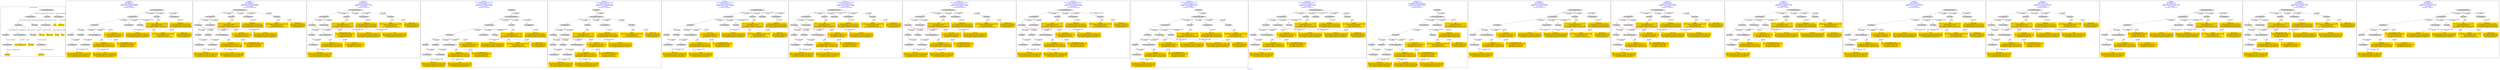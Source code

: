 digraph n0 {
fontcolor="blue"
remincross="true"
label="s01-cb.csv"
subgraph cluster_0 {
label="1-correct model"
n2[style="filled",color="white",fillcolor="lightgray",label="E12_Production1"];
n3[style="filled",color="white",fillcolor="lightgray",label="E21_Person1"];
n4[style="filled",color="white",fillcolor="lightgray",label="E55_Type1"];
n5[style="filled",color="white",fillcolor="lightgray",label="E52_Time-Span3"];
n6[style="filled",color="white",fillcolor="lightgray",label="E69_Death1"];
n7[style="filled",color="white",fillcolor="lightgray",label="E82_Actor_Appellation1"];
n8[style="filled",color="white",fillcolor="lightgray",label="E67_Birth1"];
n9[shape="plaintext",style="filled",fillcolor="gold",label="Actor_URI"];
n10[style="filled",color="white",fillcolor="lightgray",label="E22_Man-Made_Object1"];
n11[style="filled",color="white",fillcolor="lightgray",label="E35_Title1"];
n12[style="filled",color="white",fillcolor="lightgray",label="E54_Dimension1"];
n13[shape="plaintext",style="filled",fillcolor="gold",label="Title"];
n14[style="filled",color="white",fillcolor="lightgray",label="E52_Time-Span1"];
n15[shape="plaintext",style="filled",fillcolor="gold",label="Begin Date"];
n16[style="filled",color="white",fillcolor="lightgray",label="E52_Time-Span2"];
n17[shape="plaintext",style="filled",fillcolor="gold",label="End Date"];
n18[shape="plaintext",style="filled",fillcolor="gold",label="Dated"];
n19[shape="plaintext",style="filled",fillcolor="gold",label="Dimensions"];
n20[shape="plaintext",style="filled",fillcolor="gold",label="Medium_URI"];
n21[shape="plaintext",style="filled",fillcolor="gold",label="Medium"];
n22[shape="plaintext",style="filled",fillcolor="gold",label="Artist_Appellation_URI"];
n23[shape="plaintext",style="filled",fillcolor="gold",label="Attribution"];
}
subgraph cluster_1 {
label="candidate 0\nlink coherence:1.0\nnode coherence:1.0\nconfidence:0.44246462182266066\nmapping score:0.5141548739408869\ncost:20.99862\n-precision:0.9-recall:0.9"
n25[style="filled",color="white",fillcolor="lightgray",label="E12_Production1"];
n26[style="filled",color="white",fillcolor="lightgray",label="E21_Person1"];
n27[style="filled",color="white",fillcolor="lightgray",label="E52_Time-Span2"];
n28[style="filled",color="white",fillcolor="lightgray",label="E55_Type1"];
n29[style="filled",color="white",fillcolor="lightgray",label="E67_Birth1"];
n30[style="filled",color="white",fillcolor="lightgray",label="E69_Death1"];
n31[style="filled",color="white",fillcolor="lightgray",label="E82_Actor_Appellation1"];
n32[style="filled",color="white",fillcolor="lightgray",label="E22_Man-Made_Object1"];
n33[style="filled",color="white",fillcolor="lightgray",label="E35_Title1"];
n34[style="filled",color="white",fillcolor="lightgray",label="E54_Dimension1"];
n35[style="filled",color="white",fillcolor="lightgray",label="E52_Time-Span1"];
n36[style="filled",color="white",fillcolor="lightgray",label="E52_Time-Span3"];
n37[shape="plaintext",style="filled",fillcolor="gold",label="Dated\n[E52_Time-Span,P82_at_some_time_within,0.487]\n[E52_Time-Span,P82a_begin_of_the_begin,0.207]\n[E52_Time-Span,P82b_end_of_the_end,0.184]\n[E12_Production,P3_has_note,0.122]"];
n38[shape="plaintext",style="filled",fillcolor="gold",label="Dimensions\n[E54_Dimension,P3_has_note,0.796]\n[E22_Man-Made_Object,P3_has_note,0.082]\n[E22_Man-Made_Object,classLink,0.068]\n[E73_Information_Object,P3_has_note,0.054]"];
n39[shape="plaintext",style="filled",fillcolor="gold",label="Title\n[E22_Man-Made_Object,P3_has_note,0.285]\n[E35_Title,label,0.259]\n[E73_Information_Object,P3_has_note,0.245]\n[E33_Linguistic_Object,P3_has_note,0.21]"];
n40[shape="plaintext",style="filled",fillcolor="gold",label="End Date\n[E52_Time-Span,P82b_end_of_the_end,0.443]\n[E52_Time-Span,P82_at_some_time_within,0.39]\n[E52_Time-Span,P82a_begin_of_the_begin,0.115]\n[E33_Linguistic_Object,P3_has_note,0.052]"];
n41[shape="plaintext",style="filled",fillcolor="gold",label="Begin Date\n[E52_Time-Span,P82_at_some_time_within,0.434]\n[E52_Time-Span,P82a_begin_of_the_begin,0.281]\n[E52_Time-Span,P82b_end_of_the_end,0.22]\n[E33_Linguistic_Object,P3_has_note,0.066]"];
n42[shape="plaintext",style="filled",fillcolor="gold",label="Attribution\n[E82_Actor_Appellation,label,0.397]\n[E22_Man-Made_Object,P3_has_note,0.243]\n[E73_Information_Object,P3_has_note,0.195]\n[E33_Linguistic_Object,P3_has_note,0.164]"];
n43[shape="plaintext",style="filled",fillcolor="gold",label="Medium\n[E29_Design_or_Procedure,P3_has_note,0.308]\n[E57_Material,label,0.267]\n[E55_Type,label,0.266]\n[E12_Production,P3_has_note,0.16]"];
n44[shape="plaintext",style="filled",fillcolor="gold",label="Artist_Appellation_URI\n[E82_Actor_Appellation,classLink,0.558]\n[E21_Person,classLink,0.398]\n[E39_Actor,classLink,0.034]\n[E30_Right,P3_has_note,0.01]"];
n45[shape="plaintext",style="filled",fillcolor="gold",label="Actor_URI\n[E21_Person,classLink,0.377]\n[E82_Actor_Appellation,classLink,0.296]\n[E39_Actor,classLink,0.252]\n[E30_Right,P3_has_note,0.074]"];
n46[shape="plaintext",style="filled",fillcolor="gold",label="Medium_URI\n[E55_Type,classLink,0.407]\n[E57_Material,classLink,0.365]\n[E74_Group,classLink,0.197]\n[E55_Type,label,0.032]"];
}
subgraph cluster_2 {
label="candidate 1\nlink coherence:1.0\nnode coherence:1.0\nconfidence:0.44246462182266066\nmapping score:0.5141548739408869\ncost:20.99866\n-precision:0.86-recall:0.86"
n48[style="filled",color="white",fillcolor="lightgray",label="E12_Production1"];
n49[style="filled",color="white",fillcolor="lightgray",label="E21_Person1"];
n50[style="filled",color="white",fillcolor="lightgray",label="E52_Time-Span2"];
n51[style="filled",color="white",fillcolor="lightgray",label="E67_Birth1"];
n52[style="filled",color="white",fillcolor="lightgray",label="E69_Death1"];
n53[style="filled",color="white",fillcolor="lightgray",label="E82_Actor_Appellation1"];
n54[style="filled",color="white",fillcolor="lightgray",label="E22_Man-Made_Object1"];
n55[style="filled",color="white",fillcolor="lightgray",label="E35_Title1"];
n56[style="filled",color="white",fillcolor="lightgray",label="E54_Dimension1"];
n57[style="filled",color="white",fillcolor="lightgray",label="E55_Type2"];
n58[style="filled",color="white",fillcolor="lightgray",label="E52_Time-Span1"];
n59[style="filled",color="white",fillcolor="lightgray",label="E52_Time-Span3"];
n60[shape="plaintext",style="filled",fillcolor="gold",label="Dated\n[E52_Time-Span,P82_at_some_time_within,0.487]\n[E52_Time-Span,P82a_begin_of_the_begin,0.207]\n[E52_Time-Span,P82b_end_of_the_end,0.184]\n[E12_Production,P3_has_note,0.122]"];
n61[shape="plaintext",style="filled",fillcolor="gold",label="Medium\n[E29_Design_or_Procedure,P3_has_note,0.308]\n[E57_Material,label,0.267]\n[E55_Type,label,0.266]\n[E12_Production,P3_has_note,0.16]"];
n62[shape="plaintext",style="filled",fillcolor="gold",label="Dimensions\n[E54_Dimension,P3_has_note,0.796]\n[E22_Man-Made_Object,P3_has_note,0.082]\n[E22_Man-Made_Object,classLink,0.068]\n[E73_Information_Object,P3_has_note,0.054]"];
n63[shape="plaintext",style="filled",fillcolor="gold",label="Title\n[E22_Man-Made_Object,P3_has_note,0.285]\n[E35_Title,label,0.259]\n[E73_Information_Object,P3_has_note,0.245]\n[E33_Linguistic_Object,P3_has_note,0.21]"];
n64[shape="plaintext",style="filled",fillcolor="gold",label="End Date\n[E52_Time-Span,P82b_end_of_the_end,0.443]\n[E52_Time-Span,P82_at_some_time_within,0.39]\n[E52_Time-Span,P82a_begin_of_the_begin,0.115]\n[E33_Linguistic_Object,P3_has_note,0.052]"];
n65[shape="plaintext",style="filled",fillcolor="gold",label="Begin Date\n[E52_Time-Span,P82_at_some_time_within,0.434]\n[E52_Time-Span,P82a_begin_of_the_begin,0.281]\n[E52_Time-Span,P82b_end_of_the_end,0.22]\n[E33_Linguistic_Object,P3_has_note,0.066]"];
n66[shape="plaintext",style="filled",fillcolor="gold",label="Medium_URI\n[E55_Type,classLink,0.407]\n[E57_Material,classLink,0.365]\n[E74_Group,classLink,0.197]\n[E55_Type,label,0.032]"];
n67[shape="plaintext",style="filled",fillcolor="gold",label="Attribution\n[E82_Actor_Appellation,label,0.397]\n[E22_Man-Made_Object,P3_has_note,0.243]\n[E73_Information_Object,P3_has_note,0.195]\n[E33_Linguistic_Object,P3_has_note,0.164]"];
n68[shape="plaintext",style="filled",fillcolor="gold",label="Artist_Appellation_URI\n[E82_Actor_Appellation,classLink,0.558]\n[E21_Person,classLink,0.398]\n[E39_Actor,classLink,0.034]\n[E30_Right,P3_has_note,0.01]"];
n69[shape="plaintext",style="filled",fillcolor="gold",label="Actor_URI\n[E21_Person,classLink,0.377]\n[E82_Actor_Appellation,classLink,0.296]\n[E39_Actor,classLink,0.252]\n[E30_Right,P3_has_note,0.074]"];
}
subgraph cluster_3 {
label="candidate 10\nlink coherence:1.0\nnode coherence:1.0\nconfidence:0.3903827825342765\nmapping score:0.5134609275114255\ncost:18.99884\n-precision:0.74-recall:0.67"
n71[style="filled",color="white",fillcolor="lightgray",label="E12_Production1"];
n72[style="filled",color="white",fillcolor="lightgray",label="E21_Person1"];
n73[style="filled",color="white",fillcolor="lightgray",label="E52_Time-Span2"];
n74[style="filled",color="white",fillcolor="lightgray",label="E67_Birth1"];
n75[style="filled",color="white",fillcolor="lightgray",label="E82_Actor_Appellation1"];
n76[style="filled",color="white",fillcolor="lightgray",label="E22_Man-Made_Object1"];
n77[style="filled",color="white",fillcolor="lightgray",label="E35_Title1"];
n78[style="filled",color="white",fillcolor="lightgray",label="E54_Dimension1"];
n79[style="filled",color="white",fillcolor="lightgray",label="E55_Type2"];
n80[style="filled",color="white",fillcolor="lightgray",label="E52_Time-Span1"];
n81[shape="plaintext",style="filled",fillcolor="gold",label="Medium\n[E29_Design_or_Procedure,P3_has_note,0.308]\n[E57_Material,label,0.267]\n[E55_Type,label,0.266]\n[E12_Production,P3_has_note,0.16]"];
n82[shape="plaintext",style="filled",fillcolor="gold",label="Dimensions\n[E54_Dimension,P3_has_note,0.796]\n[E22_Man-Made_Object,P3_has_note,0.082]\n[E22_Man-Made_Object,classLink,0.068]\n[E73_Information_Object,P3_has_note,0.054]"];
n83[shape="plaintext",style="filled",fillcolor="gold",label="Title\n[E22_Man-Made_Object,P3_has_note,0.285]\n[E35_Title,label,0.259]\n[E73_Information_Object,P3_has_note,0.245]\n[E33_Linguistic_Object,P3_has_note,0.21]"];
n84[shape="plaintext",style="filled",fillcolor="gold",label="End Date\n[E52_Time-Span,P82b_end_of_the_end,0.443]\n[E52_Time-Span,P82_at_some_time_within,0.39]\n[E52_Time-Span,P82a_begin_of_the_begin,0.115]\n[E33_Linguistic_Object,P3_has_note,0.052]"];
n85[shape="plaintext",style="filled",fillcolor="gold",label="Begin Date\n[E52_Time-Span,P82_at_some_time_within,0.434]\n[E52_Time-Span,P82a_begin_of_the_begin,0.281]\n[E52_Time-Span,P82b_end_of_the_end,0.22]\n[E33_Linguistic_Object,P3_has_note,0.066]"];
n86[shape="plaintext",style="filled",fillcolor="gold",label="Medium_URI\n[E55_Type,classLink,0.407]\n[E57_Material,classLink,0.365]\n[E74_Group,classLink,0.197]\n[E55_Type,label,0.032]"];
n87[shape="plaintext",style="filled",fillcolor="gold",label="Attribution\n[E82_Actor_Appellation,label,0.397]\n[E22_Man-Made_Object,P3_has_note,0.243]\n[E73_Information_Object,P3_has_note,0.195]\n[E33_Linguistic_Object,P3_has_note,0.164]"];
n88[shape="plaintext",style="filled",fillcolor="gold",label="Actor_URI\n[E21_Person,classLink,0.377]\n[E82_Actor_Appellation,classLink,0.296]\n[E39_Actor,classLink,0.252]\n[E30_Right,P3_has_note,0.074]"];
n89[shape="plaintext",style="filled",fillcolor="gold",label="Artist_Appellation_URI\n[E82_Actor_Appellation,classLink,0.558]\n[E21_Person,classLink,0.398]\n[E39_Actor,classLink,0.034]\n[E30_Right,P3_has_note,0.01]"];
n90[shape="plaintext",style="filled",fillcolor="gold",label="Dated\n[E52_Time-Span,P82_at_some_time_within,0.487]\n[E52_Time-Span,P82a_begin_of_the_begin,0.207]\n[E52_Time-Span,P82b_end_of_the_end,0.184]\n[E12_Production,P3_has_note,0.122]"];
}
subgraph cluster_4 {
label="candidate 11\nlink coherence:0.9545454545454546\nnode coherence:1.0\nconfidence:0.44246462182266066\nmapping score:0.5141548739408869\ncost:21.99849\n-precision:0.86-recall:0.9"
n92[style="filled",color="white",fillcolor="lightgray",label="E12_Production1"];
n93[style="filled",color="white",fillcolor="lightgray",label="E21_Person1"];
n94[style="filled",color="white",fillcolor="lightgray",label="E52_Time-Span2"];
n95[style="filled",color="white",fillcolor="lightgray",label="E55_Type1"];
n96[style="filled",color="white",fillcolor="lightgray",label="E67_Birth1"];
n97[style="filled",color="white",fillcolor="lightgray",label="E69_Death1"];
n98[style="filled",color="white",fillcolor="lightgray",label="E82_Actor_Appellation1"];
n99[style="filled",color="white",fillcolor="lightgray",label="E22_Man-Made_Object1"];
n100[style="filled",color="white",fillcolor="lightgray",label="E35_Title1"];
n101[style="filled",color="white",fillcolor="lightgray",label="E54_Dimension1"];
n102[style="filled",color="white",fillcolor="lightgray",label="E38_Image1"];
n103[style="filled",color="white",fillcolor="lightgray",label="E52_Time-Span1"];
n104[style="filled",color="white",fillcolor="lightgray",label="E52_Time-Span3"];
n105[shape="plaintext",style="filled",fillcolor="gold",label="Dated\n[E52_Time-Span,P82_at_some_time_within,0.487]\n[E52_Time-Span,P82a_begin_of_the_begin,0.207]\n[E52_Time-Span,P82b_end_of_the_end,0.184]\n[E12_Production,P3_has_note,0.122]"];
n106[shape="plaintext",style="filled",fillcolor="gold",label="Dimensions\n[E54_Dimension,P3_has_note,0.796]\n[E22_Man-Made_Object,P3_has_note,0.082]\n[E22_Man-Made_Object,classLink,0.068]\n[E73_Information_Object,P3_has_note,0.054]"];
n107[shape="plaintext",style="filled",fillcolor="gold",label="Title\n[E22_Man-Made_Object,P3_has_note,0.285]\n[E35_Title,label,0.259]\n[E73_Information_Object,P3_has_note,0.245]\n[E33_Linguistic_Object,P3_has_note,0.21]"];
n108[shape="plaintext",style="filled",fillcolor="gold",label="End Date\n[E52_Time-Span,P82b_end_of_the_end,0.443]\n[E52_Time-Span,P82_at_some_time_within,0.39]\n[E52_Time-Span,P82a_begin_of_the_begin,0.115]\n[E33_Linguistic_Object,P3_has_note,0.052]"];
n109[shape="plaintext",style="filled",fillcolor="gold",label="Begin Date\n[E52_Time-Span,P82_at_some_time_within,0.434]\n[E52_Time-Span,P82a_begin_of_the_begin,0.281]\n[E52_Time-Span,P82b_end_of_the_end,0.22]\n[E33_Linguistic_Object,P3_has_note,0.066]"];
n110[shape="plaintext",style="filled",fillcolor="gold",label="Attribution\n[E82_Actor_Appellation,label,0.397]\n[E22_Man-Made_Object,P3_has_note,0.243]\n[E73_Information_Object,P3_has_note,0.195]\n[E33_Linguistic_Object,P3_has_note,0.164]"];
n111[shape="plaintext",style="filled",fillcolor="gold",label="Medium\n[E29_Design_or_Procedure,P3_has_note,0.308]\n[E57_Material,label,0.267]\n[E55_Type,label,0.266]\n[E12_Production,P3_has_note,0.16]"];
n112[shape="plaintext",style="filled",fillcolor="gold",label="Artist_Appellation_URI\n[E82_Actor_Appellation,classLink,0.558]\n[E21_Person,classLink,0.398]\n[E39_Actor,classLink,0.034]\n[E30_Right,P3_has_note,0.01]"];
n113[shape="plaintext",style="filled",fillcolor="gold",label="Actor_URI\n[E21_Person,classLink,0.377]\n[E82_Actor_Appellation,classLink,0.296]\n[E39_Actor,classLink,0.252]\n[E30_Right,P3_has_note,0.074]"];
n114[shape="plaintext",style="filled",fillcolor="gold",label="Medium_URI\n[E55_Type,classLink,0.407]\n[E57_Material,classLink,0.365]\n[E74_Group,classLink,0.197]\n[E55_Type,label,0.032]"];
}
subgraph cluster_5 {
label="candidate 12\nlink coherence:0.9545454545454546\nnode coherence:1.0\nconfidence:0.44246462182266066\nmapping score:0.5141548739408869\ncost:21.99853\n-precision:0.82-recall:0.86"
n116[style="filled",color="white",fillcolor="lightgray",label="E12_Production1"];
n117[style="filled",color="white",fillcolor="lightgray",label="E21_Person1"];
n118[style="filled",color="white",fillcolor="lightgray",label="E52_Time-Span2"];
n119[style="filled",color="white",fillcolor="lightgray",label="E67_Birth1"];
n120[style="filled",color="white",fillcolor="lightgray",label="E69_Death1"];
n121[style="filled",color="white",fillcolor="lightgray",label="E82_Actor_Appellation1"];
n122[style="filled",color="white",fillcolor="lightgray",label="E22_Man-Made_Object1"];
n123[style="filled",color="white",fillcolor="lightgray",label="E35_Title1"];
n124[style="filled",color="white",fillcolor="lightgray",label="E54_Dimension1"];
n125[style="filled",color="white",fillcolor="lightgray",label="E55_Type2"];
n126[style="filled",color="white",fillcolor="lightgray",label="E38_Image1"];
n127[style="filled",color="white",fillcolor="lightgray",label="E52_Time-Span1"];
n128[style="filled",color="white",fillcolor="lightgray",label="E52_Time-Span3"];
n129[shape="plaintext",style="filled",fillcolor="gold",label="Dated\n[E52_Time-Span,P82_at_some_time_within,0.487]\n[E52_Time-Span,P82a_begin_of_the_begin,0.207]\n[E52_Time-Span,P82b_end_of_the_end,0.184]\n[E12_Production,P3_has_note,0.122]"];
n130[shape="plaintext",style="filled",fillcolor="gold",label="Medium\n[E29_Design_or_Procedure,P3_has_note,0.308]\n[E57_Material,label,0.267]\n[E55_Type,label,0.266]\n[E12_Production,P3_has_note,0.16]"];
n131[shape="plaintext",style="filled",fillcolor="gold",label="Dimensions\n[E54_Dimension,P3_has_note,0.796]\n[E22_Man-Made_Object,P3_has_note,0.082]\n[E22_Man-Made_Object,classLink,0.068]\n[E73_Information_Object,P3_has_note,0.054]"];
n132[shape="plaintext",style="filled",fillcolor="gold",label="Title\n[E22_Man-Made_Object,P3_has_note,0.285]\n[E35_Title,label,0.259]\n[E73_Information_Object,P3_has_note,0.245]\n[E33_Linguistic_Object,P3_has_note,0.21]"];
n133[shape="plaintext",style="filled",fillcolor="gold",label="End Date\n[E52_Time-Span,P82b_end_of_the_end,0.443]\n[E52_Time-Span,P82_at_some_time_within,0.39]\n[E52_Time-Span,P82a_begin_of_the_begin,0.115]\n[E33_Linguistic_Object,P3_has_note,0.052]"];
n134[shape="plaintext",style="filled",fillcolor="gold",label="Begin Date\n[E52_Time-Span,P82_at_some_time_within,0.434]\n[E52_Time-Span,P82a_begin_of_the_begin,0.281]\n[E52_Time-Span,P82b_end_of_the_end,0.22]\n[E33_Linguistic_Object,P3_has_note,0.066]"];
n135[shape="plaintext",style="filled",fillcolor="gold",label="Medium_URI\n[E55_Type,classLink,0.407]\n[E57_Material,classLink,0.365]\n[E74_Group,classLink,0.197]\n[E55_Type,label,0.032]"];
n136[shape="plaintext",style="filled",fillcolor="gold",label="Attribution\n[E82_Actor_Appellation,label,0.397]\n[E22_Man-Made_Object,P3_has_note,0.243]\n[E73_Information_Object,P3_has_note,0.195]\n[E33_Linguistic_Object,P3_has_note,0.164]"];
n137[shape="plaintext",style="filled",fillcolor="gold",label="Artist_Appellation_URI\n[E82_Actor_Appellation,classLink,0.558]\n[E21_Person,classLink,0.398]\n[E39_Actor,classLink,0.034]\n[E30_Right,P3_has_note,0.01]"];
n138[shape="plaintext",style="filled",fillcolor="gold",label="Actor_URI\n[E21_Person,classLink,0.377]\n[E82_Actor_Appellation,classLink,0.296]\n[E39_Actor,classLink,0.252]\n[E30_Right,P3_has_note,0.074]"];
}
subgraph cluster_6 {
label="candidate 13\nlink coherence:0.9545454545454546\nnode coherence:1.0\nconfidence:0.44246462182266066\nmapping score:0.5141548739408869\ncost:21.99862\n-precision:0.86-recall:0.9"
n140[style="filled",color="white",fillcolor="lightgray",label="E12_Production1"];
n141[style="filled",color="white",fillcolor="lightgray",label="E21_Person1"];
n142[style="filled",color="white",fillcolor="lightgray",label="E52_Time-Span2"];
n143[style="filled",color="white",fillcolor="lightgray",label="E55_Type1"];
n144[style="filled",color="white",fillcolor="lightgray",label="E67_Birth1"];
n145[style="filled",color="white",fillcolor="lightgray",label="E69_Death1"];
n146[style="filled",color="white",fillcolor="lightgray",label="E82_Actor_Appellation1"];
n147[style="filled",color="white",fillcolor="lightgray",label="E22_Man-Made_Object1"];
n148[style="filled",color="white",fillcolor="lightgray",label="E35_Title1"];
n149[style="filled",color="white",fillcolor="lightgray",label="E38_Image1"];
n150[style="filled",color="white",fillcolor="lightgray",label="E54_Dimension1"];
n151[style="filled",color="white",fillcolor="lightgray",label="E52_Time-Span1"];
n152[style="filled",color="white",fillcolor="lightgray",label="E52_Time-Span3"];
n153[shape="plaintext",style="filled",fillcolor="gold",label="Dated\n[E52_Time-Span,P82_at_some_time_within,0.487]\n[E52_Time-Span,P82a_begin_of_the_begin,0.207]\n[E52_Time-Span,P82b_end_of_the_end,0.184]\n[E12_Production,P3_has_note,0.122]"];
n154[shape="plaintext",style="filled",fillcolor="gold",label="Dimensions\n[E54_Dimension,P3_has_note,0.796]\n[E22_Man-Made_Object,P3_has_note,0.082]\n[E22_Man-Made_Object,classLink,0.068]\n[E73_Information_Object,P3_has_note,0.054]"];
n155[shape="plaintext",style="filled",fillcolor="gold",label="Title\n[E22_Man-Made_Object,P3_has_note,0.285]\n[E35_Title,label,0.259]\n[E73_Information_Object,P3_has_note,0.245]\n[E33_Linguistic_Object,P3_has_note,0.21]"];
n156[shape="plaintext",style="filled",fillcolor="gold",label="End Date\n[E52_Time-Span,P82b_end_of_the_end,0.443]\n[E52_Time-Span,P82_at_some_time_within,0.39]\n[E52_Time-Span,P82a_begin_of_the_begin,0.115]\n[E33_Linguistic_Object,P3_has_note,0.052]"];
n157[shape="plaintext",style="filled",fillcolor="gold",label="Begin Date\n[E52_Time-Span,P82_at_some_time_within,0.434]\n[E52_Time-Span,P82a_begin_of_the_begin,0.281]\n[E52_Time-Span,P82b_end_of_the_end,0.22]\n[E33_Linguistic_Object,P3_has_note,0.066]"];
n158[shape="plaintext",style="filled",fillcolor="gold",label="Attribution\n[E82_Actor_Appellation,label,0.397]\n[E22_Man-Made_Object,P3_has_note,0.243]\n[E73_Information_Object,P3_has_note,0.195]\n[E33_Linguistic_Object,P3_has_note,0.164]"];
n159[shape="plaintext",style="filled",fillcolor="gold",label="Medium\n[E29_Design_or_Procedure,P3_has_note,0.308]\n[E57_Material,label,0.267]\n[E55_Type,label,0.266]\n[E12_Production,P3_has_note,0.16]"];
n160[shape="plaintext",style="filled",fillcolor="gold",label="Artist_Appellation_URI\n[E82_Actor_Appellation,classLink,0.558]\n[E21_Person,classLink,0.398]\n[E39_Actor,classLink,0.034]\n[E30_Right,P3_has_note,0.01]"];
n161[shape="plaintext",style="filled",fillcolor="gold",label="Actor_URI\n[E21_Person,classLink,0.377]\n[E82_Actor_Appellation,classLink,0.296]\n[E39_Actor,classLink,0.252]\n[E30_Right,P3_has_note,0.074]"];
n162[shape="plaintext",style="filled",fillcolor="gold",label="Medium_URI\n[E55_Type,classLink,0.407]\n[E57_Material,classLink,0.365]\n[E74_Group,classLink,0.197]\n[E55_Type,label,0.032]"];
}
subgraph cluster_7 {
label="candidate 14\nlink coherence:0.9545454545454546\nnode coherence:1.0\nconfidence:0.44246462182266066\nmapping score:0.5141548739408869\ncost:21.99866\n-precision:0.82-recall:0.86"
n164[style="filled",color="white",fillcolor="lightgray",label="E12_Production1"];
n165[style="filled",color="white",fillcolor="lightgray",label="E21_Person1"];
n166[style="filled",color="white",fillcolor="lightgray",label="E52_Time-Span2"];
n167[style="filled",color="white",fillcolor="lightgray",label="E67_Birth1"];
n168[style="filled",color="white",fillcolor="lightgray",label="E69_Death1"];
n169[style="filled",color="white",fillcolor="lightgray",label="E82_Actor_Appellation1"];
n170[style="filled",color="white",fillcolor="lightgray",label="E22_Man-Made_Object1"];
n171[style="filled",color="white",fillcolor="lightgray",label="E35_Title1"];
n172[style="filled",color="white",fillcolor="lightgray",label="E38_Image1"];
n173[style="filled",color="white",fillcolor="lightgray",label="E54_Dimension1"];
n174[style="filled",color="white",fillcolor="lightgray",label="E55_Type2"];
n175[style="filled",color="white",fillcolor="lightgray",label="E52_Time-Span1"];
n176[style="filled",color="white",fillcolor="lightgray",label="E52_Time-Span3"];
n177[shape="plaintext",style="filled",fillcolor="gold",label="Dated\n[E52_Time-Span,P82_at_some_time_within,0.487]\n[E52_Time-Span,P82a_begin_of_the_begin,0.207]\n[E52_Time-Span,P82b_end_of_the_end,0.184]\n[E12_Production,P3_has_note,0.122]"];
n178[shape="plaintext",style="filled",fillcolor="gold",label="Medium\n[E29_Design_or_Procedure,P3_has_note,0.308]\n[E57_Material,label,0.267]\n[E55_Type,label,0.266]\n[E12_Production,P3_has_note,0.16]"];
n179[shape="plaintext",style="filled",fillcolor="gold",label="Dimensions\n[E54_Dimension,P3_has_note,0.796]\n[E22_Man-Made_Object,P3_has_note,0.082]\n[E22_Man-Made_Object,classLink,0.068]\n[E73_Information_Object,P3_has_note,0.054]"];
n180[shape="plaintext",style="filled",fillcolor="gold",label="Title\n[E22_Man-Made_Object,P3_has_note,0.285]\n[E35_Title,label,0.259]\n[E73_Information_Object,P3_has_note,0.245]\n[E33_Linguistic_Object,P3_has_note,0.21]"];
n181[shape="plaintext",style="filled",fillcolor="gold",label="End Date\n[E52_Time-Span,P82b_end_of_the_end,0.443]\n[E52_Time-Span,P82_at_some_time_within,0.39]\n[E52_Time-Span,P82a_begin_of_the_begin,0.115]\n[E33_Linguistic_Object,P3_has_note,0.052]"];
n182[shape="plaintext",style="filled",fillcolor="gold",label="Begin Date\n[E52_Time-Span,P82_at_some_time_within,0.434]\n[E52_Time-Span,P82a_begin_of_the_begin,0.281]\n[E52_Time-Span,P82b_end_of_the_end,0.22]\n[E33_Linguistic_Object,P3_has_note,0.066]"];
n183[shape="plaintext",style="filled",fillcolor="gold",label="Medium_URI\n[E55_Type,classLink,0.407]\n[E57_Material,classLink,0.365]\n[E74_Group,classLink,0.197]\n[E55_Type,label,0.032]"];
n184[shape="plaintext",style="filled",fillcolor="gold",label="Attribution\n[E82_Actor_Appellation,label,0.397]\n[E22_Man-Made_Object,P3_has_note,0.243]\n[E73_Information_Object,P3_has_note,0.195]\n[E33_Linguistic_Object,P3_has_note,0.164]"];
n185[shape="plaintext",style="filled",fillcolor="gold",label="Artist_Appellation_URI\n[E82_Actor_Appellation,classLink,0.558]\n[E21_Person,classLink,0.398]\n[E39_Actor,classLink,0.034]\n[E30_Right,P3_has_note,0.01]"];
n186[shape="plaintext",style="filled",fillcolor="gold",label="Actor_URI\n[E21_Person,classLink,0.377]\n[E82_Actor_Appellation,classLink,0.296]\n[E39_Actor,classLink,0.252]\n[E30_Right,P3_has_note,0.074]"];
}
subgraph cluster_8 {
label="candidate 15\nlink coherence:0.9523809523809523\nnode coherence:1.0\nconfidence:0.44246462182266066\nmapping score:0.5141548739408869\ncost:20.99869\n-precision:0.86-recall:0.86"
n188[style="filled",color="white",fillcolor="lightgray",label="E12_Production1"];
n189[style="filled",color="white",fillcolor="lightgray",label="E21_Person1"];
n190[style="filled",color="white",fillcolor="lightgray",label="E52_Time-Span2"];
n191[style="filled",color="white",fillcolor="lightgray",label="E67_Birth1"];
n192[style="filled",color="white",fillcolor="lightgray",label="E69_Death1"];
n193[style="filled",color="white",fillcolor="lightgray",label="E82_Actor_Appellation1"];
n194[style="filled",color="white",fillcolor="lightgray",label="E22_Man-Made_Object1"];
n195[style="filled",color="white",fillcolor="lightgray",label="E35_Title1"];
n196[style="filled",color="white",fillcolor="lightgray",label="E54_Dimension1"];
n197[style="filled",color="white",fillcolor="lightgray",label="E55_Type1"];
n198[style="filled",color="white",fillcolor="lightgray",label="E52_Time-Span1"];
n199[style="filled",color="white",fillcolor="lightgray",label="E52_Time-Span3"];
n200[shape="plaintext",style="filled",fillcolor="gold",label="Dated\n[E52_Time-Span,P82_at_some_time_within,0.487]\n[E52_Time-Span,P82a_begin_of_the_begin,0.207]\n[E52_Time-Span,P82b_end_of_the_end,0.184]\n[E12_Production,P3_has_note,0.122]"];
n201[shape="plaintext",style="filled",fillcolor="gold",label="Dimensions\n[E54_Dimension,P3_has_note,0.796]\n[E22_Man-Made_Object,P3_has_note,0.082]\n[E22_Man-Made_Object,classLink,0.068]\n[E73_Information_Object,P3_has_note,0.054]"];
n202[shape="plaintext",style="filled",fillcolor="gold",label="Title\n[E22_Man-Made_Object,P3_has_note,0.285]\n[E35_Title,label,0.259]\n[E73_Information_Object,P3_has_note,0.245]\n[E33_Linguistic_Object,P3_has_note,0.21]"];
n203[shape="plaintext",style="filled",fillcolor="gold",label="End Date\n[E52_Time-Span,P82b_end_of_the_end,0.443]\n[E52_Time-Span,P82_at_some_time_within,0.39]\n[E52_Time-Span,P82a_begin_of_the_begin,0.115]\n[E33_Linguistic_Object,P3_has_note,0.052]"];
n204[shape="plaintext",style="filled",fillcolor="gold",label="Begin Date\n[E52_Time-Span,P82_at_some_time_within,0.434]\n[E52_Time-Span,P82a_begin_of_the_begin,0.281]\n[E52_Time-Span,P82b_end_of_the_end,0.22]\n[E33_Linguistic_Object,P3_has_note,0.066]"];
n205[shape="plaintext",style="filled",fillcolor="gold",label="Attribution\n[E82_Actor_Appellation,label,0.397]\n[E22_Man-Made_Object,P3_has_note,0.243]\n[E73_Information_Object,P3_has_note,0.195]\n[E33_Linguistic_Object,P3_has_note,0.164]"];
n206[shape="plaintext",style="filled",fillcolor="gold",label="Medium\n[E29_Design_or_Procedure,P3_has_note,0.308]\n[E57_Material,label,0.267]\n[E55_Type,label,0.266]\n[E12_Production,P3_has_note,0.16]"];
n207[shape="plaintext",style="filled",fillcolor="gold",label="Artist_Appellation_URI\n[E82_Actor_Appellation,classLink,0.558]\n[E21_Person,classLink,0.398]\n[E39_Actor,classLink,0.034]\n[E30_Right,P3_has_note,0.01]"];
n208[shape="plaintext",style="filled",fillcolor="gold",label="Actor_URI\n[E21_Person,classLink,0.377]\n[E82_Actor_Appellation,classLink,0.296]\n[E39_Actor,classLink,0.252]\n[E30_Right,P3_has_note,0.074]"];
n209[shape="plaintext",style="filled",fillcolor="gold",label="Medium_URI\n[E55_Type,classLink,0.407]\n[E57_Material,classLink,0.365]\n[E74_Group,classLink,0.197]\n[E55_Type,label,0.032]"];
}
subgraph cluster_9 {
label="candidate 16\nlink coherence:0.9523809523809523\nnode coherence:1.0\nconfidence:0.44246462182266066\nmapping score:0.5141548739408869\ncost:20.99871\n-precision:0.86-recall:0.86"
n211[style="filled",color="white",fillcolor="lightgray",label="E12_Production1"];
n212[style="filled",color="white",fillcolor="lightgray",label="E21_Person1"];
n213[style="filled",color="white",fillcolor="lightgray",label="E52_Time-Span2"];
n214[style="filled",color="white",fillcolor="lightgray",label="E67_Birth1"];
n215[style="filled",color="white",fillcolor="lightgray",label="E69_Death1"];
n216[style="filled",color="white",fillcolor="lightgray",label="E82_Actor_Appellation1"];
n217[style="filled",color="white",fillcolor="lightgray",label="E22_Man-Made_Object1"];
n218[style="filled",color="white",fillcolor="lightgray",label="E35_Title1"];
n219[style="filled",color="white",fillcolor="lightgray",label="E54_Dimension1"];
n220[style="filled",color="white",fillcolor="lightgray",label="E55_Type1"];
n221[style="filled",color="white",fillcolor="lightgray",label="E52_Time-Span1"];
n222[style="filled",color="white",fillcolor="lightgray",label="E52_Time-Span3"];
n223[shape="plaintext",style="filled",fillcolor="gold",label="Dated\n[E52_Time-Span,P82_at_some_time_within,0.487]\n[E52_Time-Span,P82a_begin_of_the_begin,0.207]\n[E52_Time-Span,P82b_end_of_the_end,0.184]\n[E12_Production,P3_has_note,0.122]"];
n224[shape="plaintext",style="filled",fillcolor="gold",label="Dimensions\n[E54_Dimension,P3_has_note,0.796]\n[E22_Man-Made_Object,P3_has_note,0.082]\n[E22_Man-Made_Object,classLink,0.068]\n[E73_Information_Object,P3_has_note,0.054]"];
n225[shape="plaintext",style="filled",fillcolor="gold",label="Title\n[E22_Man-Made_Object,P3_has_note,0.285]\n[E35_Title,label,0.259]\n[E73_Information_Object,P3_has_note,0.245]\n[E33_Linguistic_Object,P3_has_note,0.21]"];
n226[shape="plaintext",style="filled",fillcolor="gold",label="End Date\n[E52_Time-Span,P82b_end_of_the_end,0.443]\n[E52_Time-Span,P82_at_some_time_within,0.39]\n[E52_Time-Span,P82a_begin_of_the_begin,0.115]\n[E33_Linguistic_Object,P3_has_note,0.052]"];
n227[shape="plaintext",style="filled",fillcolor="gold",label="Begin Date\n[E52_Time-Span,P82_at_some_time_within,0.434]\n[E52_Time-Span,P82a_begin_of_the_begin,0.281]\n[E52_Time-Span,P82b_end_of_the_end,0.22]\n[E33_Linguistic_Object,P3_has_note,0.066]"];
n228[shape="plaintext",style="filled",fillcolor="gold",label="Attribution\n[E82_Actor_Appellation,label,0.397]\n[E22_Man-Made_Object,P3_has_note,0.243]\n[E73_Information_Object,P3_has_note,0.195]\n[E33_Linguistic_Object,P3_has_note,0.164]"];
n229[shape="plaintext",style="filled",fillcolor="gold",label="Medium\n[E29_Design_or_Procedure,P3_has_note,0.308]\n[E57_Material,label,0.267]\n[E55_Type,label,0.266]\n[E12_Production,P3_has_note,0.16]"];
n230[shape="plaintext",style="filled",fillcolor="gold",label="Artist_Appellation_URI\n[E82_Actor_Appellation,classLink,0.558]\n[E21_Person,classLink,0.398]\n[E39_Actor,classLink,0.034]\n[E30_Right,P3_has_note,0.01]"];
n231[shape="plaintext",style="filled",fillcolor="gold",label="Actor_URI\n[E21_Person,classLink,0.377]\n[E82_Actor_Appellation,classLink,0.296]\n[E39_Actor,classLink,0.252]\n[E30_Right,P3_has_note,0.074]"];
n232[shape="plaintext",style="filled",fillcolor="gold",label="Medium_URI\n[E55_Type,classLink,0.407]\n[E57_Material,classLink,0.365]\n[E74_Group,classLink,0.197]\n[E55_Type,label,0.032]"];
}
subgraph cluster_10 {
label="candidate 17\nlink coherence:0.9523809523809523\nnode coherence:1.0\nconfidence:0.4271489325159609\nmapping score:0.5090496441719871\ncost:20.99862\n-precision:0.71-recall:0.71"
n234[style="filled",color="white",fillcolor="lightgray",label="E12_Production1"];
n235[style="filled",color="white",fillcolor="lightgray",label="E21_Person1"];
n236[style="filled",color="white",fillcolor="lightgray",label="E52_Time-Span2"];
n237[style="filled",color="white",fillcolor="lightgray",label="E55_Type1"];
n238[style="filled",color="white",fillcolor="lightgray",label="E67_Birth1"];
n239[style="filled",color="white",fillcolor="lightgray",label="E82_Actor_Appellation1"];
n240[style="filled",color="white",fillcolor="lightgray",label="E22_Man-Made_Object1"];
n241[style="filled",color="white",fillcolor="lightgray",label="E35_Title1"];
n242[style="filled",color="white",fillcolor="lightgray",label="E54_Dimension1"];
n243[style="filled",color="white",fillcolor="lightgray",label="E55_Type2"];
n244[style="filled",color="white",fillcolor="lightgray",label="E38_Image1"];
n245[style="filled",color="white",fillcolor="lightgray",label="E52_Time-Span1"];
n246[shape="plaintext",style="filled",fillcolor="gold",label="Medium\n[E29_Design_or_Procedure,P3_has_note,0.308]\n[E57_Material,label,0.267]\n[E55_Type,label,0.266]\n[E12_Production,P3_has_note,0.16]"];
n247[shape="plaintext",style="filled",fillcolor="gold",label="Dimensions\n[E54_Dimension,P3_has_note,0.796]\n[E22_Man-Made_Object,P3_has_note,0.082]\n[E22_Man-Made_Object,classLink,0.068]\n[E73_Information_Object,P3_has_note,0.054]"];
n248[shape="plaintext",style="filled",fillcolor="gold",label="Title\n[E22_Man-Made_Object,P3_has_note,0.285]\n[E35_Title,label,0.259]\n[E73_Information_Object,P3_has_note,0.245]\n[E33_Linguistic_Object,P3_has_note,0.21]"];
n249[shape="plaintext",style="filled",fillcolor="gold",label="End Date\n[E52_Time-Span,P82b_end_of_the_end,0.443]\n[E52_Time-Span,P82_at_some_time_within,0.39]\n[E52_Time-Span,P82a_begin_of_the_begin,0.115]\n[E33_Linguistic_Object,P3_has_note,0.052]"];
n250[shape="plaintext",style="filled",fillcolor="gold",label="Dated\n[E52_Time-Span,P82_at_some_time_within,0.487]\n[E52_Time-Span,P82a_begin_of_the_begin,0.207]\n[E52_Time-Span,P82b_end_of_the_end,0.184]\n[E12_Production,P3_has_note,0.122]"];
n251[shape="plaintext",style="filled",fillcolor="gold",label="Attribution\n[E82_Actor_Appellation,label,0.397]\n[E22_Man-Made_Object,P3_has_note,0.243]\n[E73_Information_Object,P3_has_note,0.195]\n[E33_Linguistic_Object,P3_has_note,0.164]"];
n252[shape="plaintext",style="filled",fillcolor="gold",label="Artist_Appellation_URI\n[E82_Actor_Appellation,classLink,0.558]\n[E21_Person,classLink,0.398]\n[E39_Actor,classLink,0.034]\n[E30_Right,P3_has_note,0.01]"];
n253[shape="plaintext",style="filled",fillcolor="gold",label="Actor_URI\n[E21_Person,classLink,0.377]\n[E82_Actor_Appellation,classLink,0.296]\n[E39_Actor,classLink,0.252]\n[E30_Right,P3_has_note,0.074]"];
n254[shape="plaintext",style="filled",fillcolor="gold",label="Medium_URI\n[E55_Type,classLink,0.407]\n[E57_Material,classLink,0.365]\n[E74_Group,classLink,0.197]\n[E55_Type,label,0.032]"];
n255[shape="plaintext",style="filled",fillcolor="gold",label="Begin Date\n[E52_Time-Span,P82_at_some_time_within,0.434]\n[E52_Time-Span,P82a_begin_of_the_begin,0.281]\n[E52_Time-Span,P82b_end_of_the_end,0.22]\n[E33_Linguistic_Object,P3_has_note,0.066]"];
}
subgraph cluster_11 {
label="candidate 18\nlink coherence:0.9523809523809523\nnode coherence:1.0\nconfidence:0.4271489325159609\nmapping score:0.5090496441719871\ncost:20.99875\n-precision:0.71-recall:0.71"
n257[style="filled",color="white",fillcolor="lightgray",label="E12_Production1"];
n258[style="filled",color="white",fillcolor="lightgray",label="E21_Person1"];
n259[style="filled",color="white",fillcolor="lightgray",label="E52_Time-Span2"];
n260[style="filled",color="white",fillcolor="lightgray",label="E55_Type1"];
n261[style="filled",color="white",fillcolor="lightgray",label="E67_Birth1"];
n262[style="filled",color="white",fillcolor="lightgray",label="E82_Actor_Appellation1"];
n263[style="filled",color="white",fillcolor="lightgray",label="E22_Man-Made_Object1"];
n264[style="filled",color="white",fillcolor="lightgray",label="E35_Title1"];
n265[style="filled",color="white",fillcolor="lightgray",label="E38_Image1"];
n266[style="filled",color="white",fillcolor="lightgray",label="E54_Dimension1"];
n267[style="filled",color="white",fillcolor="lightgray",label="E55_Type2"];
n268[style="filled",color="white",fillcolor="lightgray",label="E52_Time-Span1"];
n269[shape="plaintext",style="filled",fillcolor="gold",label="Medium\n[E29_Design_or_Procedure,P3_has_note,0.308]\n[E57_Material,label,0.267]\n[E55_Type,label,0.266]\n[E12_Production,P3_has_note,0.16]"];
n270[shape="plaintext",style="filled",fillcolor="gold",label="Dimensions\n[E54_Dimension,P3_has_note,0.796]\n[E22_Man-Made_Object,P3_has_note,0.082]\n[E22_Man-Made_Object,classLink,0.068]\n[E73_Information_Object,P3_has_note,0.054]"];
n271[shape="plaintext",style="filled",fillcolor="gold",label="Title\n[E22_Man-Made_Object,P3_has_note,0.285]\n[E35_Title,label,0.259]\n[E73_Information_Object,P3_has_note,0.245]\n[E33_Linguistic_Object,P3_has_note,0.21]"];
n272[shape="plaintext",style="filled",fillcolor="gold",label="End Date\n[E52_Time-Span,P82b_end_of_the_end,0.443]\n[E52_Time-Span,P82_at_some_time_within,0.39]\n[E52_Time-Span,P82a_begin_of_the_begin,0.115]\n[E33_Linguistic_Object,P3_has_note,0.052]"];
n273[shape="plaintext",style="filled",fillcolor="gold",label="Dated\n[E52_Time-Span,P82_at_some_time_within,0.487]\n[E52_Time-Span,P82a_begin_of_the_begin,0.207]\n[E52_Time-Span,P82b_end_of_the_end,0.184]\n[E12_Production,P3_has_note,0.122]"];
n274[shape="plaintext",style="filled",fillcolor="gold",label="Attribution\n[E82_Actor_Appellation,label,0.397]\n[E22_Man-Made_Object,P3_has_note,0.243]\n[E73_Information_Object,P3_has_note,0.195]\n[E33_Linguistic_Object,P3_has_note,0.164]"];
n275[shape="plaintext",style="filled",fillcolor="gold",label="Artist_Appellation_URI\n[E82_Actor_Appellation,classLink,0.558]\n[E21_Person,classLink,0.398]\n[E39_Actor,classLink,0.034]\n[E30_Right,P3_has_note,0.01]"];
n276[shape="plaintext",style="filled",fillcolor="gold",label="Actor_URI\n[E21_Person,classLink,0.377]\n[E82_Actor_Appellation,classLink,0.296]\n[E39_Actor,classLink,0.252]\n[E30_Right,P3_has_note,0.074]"];
n277[shape="plaintext",style="filled",fillcolor="gold",label="Medium_URI\n[E55_Type,classLink,0.407]\n[E57_Material,classLink,0.365]\n[E74_Group,classLink,0.197]\n[E55_Type,label,0.032]"];
n278[shape="plaintext",style="filled",fillcolor="gold",label="Begin Date\n[E52_Time-Span,P82_at_some_time_within,0.434]\n[E52_Time-Span,P82a_begin_of_the_begin,0.281]\n[E52_Time-Span,P82b_end_of_the_end,0.22]\n[E33_Linguistic_Object,P3_has_note,0.066]"];
}
subgraph cluster_12 {
label="candidate 19\nlink coherence:0.95\nnode coherence:0.9411764705882353\nconfidence:0.4450760344001381\nmapping score:0.5120841683294578\ncost:118.99877\n-precision:0.8-recall:0.76"
n280[style="filled",color="white",fillcolor="lightgray",label="E12_Production1"];
n281[style="filled",color="white",fillcolor="lightgray",label="E21_Person1"];
n282[style="filled",color="white",fillcolor="lightgray",label="E55_Type1"];
n283[style="filled",color="white",fillcolor="lightgray",label="E67_Birth1"];
n284[style="filled",color="white",fillcolor="lightgray",label="E69_Death1"];
n285[style="filled",color="white",fillcolor="lightgray",label="E82_Actor_Appellation1"];
n286[style="filled",color="white",fillcolor="lightgray",label="E22_Man-Made_Object1"];
n287[style="filled",color="white",fillcolor="lightgray",label="E54_Dimension1"];
n288[style="filled",color="white",fillcolor="lightgray",label="E38_Image1"];
n289[style="filled",color="white",fillcolor="lightgray",label="E52_Time-Span1"];
n290[style="filled",color="white",fillcolor="lightgray",label="E52_Time-Span3"];
n291[shape="plaintext",style="filled",fillcolor="gold",label="Dated\n[E52_Time-Span,P82_at_some_time_within,0.487]\n[E52_Time-Span,P82a_begin_of_the_begin,0.207]\n[E52_Time-Span,P82b_end_of_the_end,0.184]\n[E12_Production,P3_has_note,0.122]"];
n292[shape="plaintext",style="filled",fillcolor="gold",label="Dimensions\n[E54_Dimension,P3_has_note,0.796]\n[E22_Man-Made_Object,P3_has_note,0.082]\n[E22_Man-Made_Object,classLink,0.068]\n[E73_Information_Object,P3_has_note,0.054]"];
n293[shape="plaintext",style="filled",fillcolor="gold",label="Title\n[E22_Man-Made_Object,P3_has_note,0.285]\n[E35_Title,label,0.259]\n[E73_Information_Object,P3_has_note,0.245]\n[E33_Linguistic_Object,P3_has_note,0.21]"];
n294[shape="plaintext",style="filled",fillcolor="gold",label="Begin Date\n[E52_Time-Span,P82_at_some_time_within,0.434]\n[E52_Time-Span,P82a_begin_of_the_begin,0.281]\n[E52_Time-Span,P82b_end_of_the_end,0.22]\n[E33_Linguistic_Object,P3_has_note,0.066]"];
n295[shape="plaintext",style="filled",fillcolor="gold",label="Attribution\n[E82_Actor_Appellation,label,0.397]\n[E22_Man-Made_Object,P3_has_note,0.243]\n[E73_Information_Object,P3_has_note,0.195]\n[E33_Linguistic_Object,P3_has_note,0.164]"];
n296[shape="plaintext",style="filled",fillcolor="gold",label="Medium\n[E29_Design_or_Procedure,P3_has_note,0.308]\n[E57_Material,label,0.267]\n[E55_Type,label,0.266]\n[E12_Production,P3_has_note,0.16]"];
n297[shape="plaintext",style="filled",fillcolor="gold",label="End Date\n[E52_Time-Span,P82b_end_of_the_end,0.443]\n[E52_Time-Span,P82_at_some_time_within,0.39]\n[E52_Time-Span,P82a_begin_of_the_begin,0.115]\n[E33_Linguistic_Object,P3_has_note,0.052]"];
n298[shape="plaintext",style="filled",fillcolor="gold",label="Artist_Appellation_URI\n[E82_Actor_Appellation,classLink,0.558]\n[E21_Person,classLink,0.398]\n[E39_Actor,classLink,0.034]\n[E30_Right,P3_has_note,0.01]"];
n299[shape="plaintext",style="filled",fillcolor="gold",label="Actor_URI\n[E21_Person,classLink,0.377]\n[E82_Actor_Appellation,classLink,0.296]\n[E39_Actor,classLink,0.252]\n[E30_Right,P3_has_note,0.074]"];
n300[shape="plaintext",style="filled",fillcolor="gold",label="Medium_URI\n[E55_Type,classLink,0.407]\n[E57_Material,classLink,0.365]\n[E74_Group,classLink,0.197]\n[E55_Type,label,0.032]"];
}
subgraph cluster_13 {
label="candidate 2\nlink coherence:1.0\nnode coherence:1.0\nconfidence:0.4271489325159609\nmapping score:0.5257163108386537\ncost:18.9988\n-precision:0.84-recall:0.76"
n302[style="filled",color="white",fillcolor="lightgray",label="E12_Production1"];
n303[style="filled",color="white",fillcolor="lightgray",label="E21_Person1"];
n304[style="filled",color="white",fillcolor="lightgray",label="E52_Time-Span2"];
n305[style="filled",color="white",fillcolor="lightgray",label="E55_Type1"];
n306[style="filled",color="white",fillcolor="lightgray",label="E67_Birth1"];
n307[style="filled",color="white",fillcolor="lightgray",label="E82_Actor_Appellation1"];
n308[style="filled",color="white",fillcolor="lightgray",label="E22_Man-Made_Object1"];
n309[style="filled",color="white",fillcolor="lightgray",label="E35_Title1"];
n310[style="filled",color="white",fillcolor="lightgray",label="E54_Dimension1"];
n311[style="filled",color="white",fillcolor="lightgray",label="E52_Time-Span1"];
n312[shape="plaintext",style="filled",fillcolor="gold",label="Dimensions\n[E54_Dimension,P3_has_note,0.796]\n[E22_Man-Made_Object,P3_has_note,0.082]\n[E22_Man-Made_Object,classLink,0.068]\n[E73_Information_Object,P3_has_note,0.054]"];
n313[shape="plaintext",style="filled",fillcolor="gold",label="Title\n[E22_Man-Made_Object,P3_has_note,0.285]\n[E35_Title,label,0.259]\n[E73_Information_Object,P3_has_note,0.245]\n[E33_Linguistic_Object,P3_has_note,0.21]"];
n314[shape="plaintext",style="filled",fillcolor="gold",label="End Date\n[E52_Time-Span,P82b_end_of_the_end,0.443]\n[E52_Time-Span,P82_at_some_time_within,0.39]\n[E52_Time-Span,P82a_begin_of_the_begin,0.115]\n[E33_Linguistic_Object,P3_has_note,0.052]"];
n315[shape="plaintext",style="filled",fillcolor="gold",label="Dated\n[E52_Time-Span,P82_at_some_time_within,0.487]\n[E52_Time-Span,P82a_begin_of_the_begin,0.207]\n[E52_Time-Span,P82b_end_of_the_end,0.184]\n[E12_Production,P3_has_note,0.122]"];
n316[shape="plaintext",style="filled",fillcolor="gold",label="Attribution\n[E82_Actor_Appellation,label,0.397]\n[E22_Man-Made_Object,P3_has_note,0.243]\n[E73_Information_Object,P3_has_note,0.195]\n[E33_Linguistic_Object,P3_has_note,0.164]"];
n317[shape="plaintext",style="filled",fillcolor="gold",label="Medium\n[E29_Design_or_Procedure,P3_has_note,0.308]\n[E57_Material,label,0.267]\n[E55_Type,label,0.266]\n[E12_Production,P3_has_note,0.16]"];
n318[shape="plaintext",style="filled",fillcolor="gold",label="Artist_Appellation_URI\n[E82_Actor_Appellation,classLink,0.558]\n[E21_Person,classLink,0.398]\n[E39_Actor,classLink,0.034]\n[E30_Right,P3_has_note,0.01]"];
n319[shape="plaintext",style="filled",fillcolor="gold",label="Actor_URI\n[E21_Person,classLink,0.377]\n[E82_Actor_Appellation,classLink,0.296]\n[E39_Actor,classLink,0.252]\n[E30_Right,P3_has_note,0.074]"];
n320[shape="plaintext",style="filled",fillcolor="gold",label="Medium_URI\n[E55_Type,classLink,0.407]\n[E57_Material,classLink,0.365]\n[E74_Group,classLink,0.197]\n[E55_Type,label,0.032]"];
n321[shape="plaintext",style="filled",fillcolor="gold",label="Begin Date\n[E52_Time-Span,P82_at_some_time_within,0.434]\n[E52_Time-Span,P82a_begin_of_the_begin,0.281]\n[E52_Time-Span,P82b_end_of_the_end,0.22]\n[E33_Linguistic_Object,P3_has_note,0.066]"];
}
subgraph cluster_14 {
label="candidate 3\nlink coherence:1.0\nnode coherence:1.0\nconfidence:0.4271489325159609\nmapping score:0.5257163108386537\ncost:18.99884\n-precision:0.79-recall:0.71"
n323[style="filled",color="white",fillcolor="lightgray",label="E12_Production1"];
n324[style="filled",color="white",fillcolor="lightgray",label="E21_Person1"];
n325[style="filled",color="white",fillcolor="lightgray",label="E52_Time-Span2"];
n326[style="filled",color="white",fillcolor="lightgray",label="E67_Birth1"];
n327[style="filled",color="white",fillcolor="lightgray",label="E82_Actor_Appellation1"];
n328[style="filled",color="white",fillcolor="lightgray",label="E22_Man-Made_Object1"];
n329[style="filled",color="white",fillcolor="lightgray",label="E35_Title1"];
n330[style="filled",color="white",fillcolor="lightgray",label="E54_Dimension1"];
n331[style="filled",color="white",fillcolor="lightgray",label="E55_Type2"];
n332[style="filled",color="white",fillcolor="lightgray",label="E52_Time-Span1"];
n333[shape="plaintext",style="filled",fillcolor="gold",label="Medium\n[E29_Design_or_Procedure,P3_has_note,0.308]\n[E57_Material,label,0.267]\n[E55_Type,label,0.266]\n[E12_Production,P3_has_note,0.16]"];
n334[shape="plaintext",style="filled",fillcolor="gold",label="Dimensions\n[E54_Dimension,P3_has_note,0.796]\n[E22_Man-Made_Object,P3_has_note,0.082]\n[E22_Man-Made_Object,classLink,0.068]\n[E73_Information_Object,P3_has_note,0.054]"];
n335[shape="plaintext",style="filled",fillcolor="gold",label="Title\n[E22_Man-Made_Object,P3_has_note,0.285]\n[E35_Title,label,0.259]\n[E73_Information_Object,P3_has_note,0.245]\n[E33_Linguistic_Object,P3_has_note,0.21]"];
n336[shape="plaintext",style="filled",fillcolor="gold",label="End Date\n[E52_Time-Span,P82b_end_of_the_end,0.443]\n[E52_Time-Span,P82_at_some_time_within,0.39]\n[E52_Time-Span,P82a_begin_of_the_begin,0.115]\n[E33_Linguistic_Object,P3_has_note,0.052]"];
n337[shape="plaintext",style="filled",fillcolor="gold",label="Dated\n[E52_Time-Span,P82_at_some_time_within,0.487]\n[E52_Time-Span,P82a_begin_of_the_begin,0.207]\n[E52_Time-Span,P82b_end_of_the_end,0.184]\n[E12_Production,P3_has_note,0.122]"];
n338[shape="plaintext",style="filled",fillcolor="gold",label="Medium_URI\n[E55_Type,classLink,0.407]\n[E57_Material,classLink,0.365]\n[E74_Group,classLink,0.197]\n[E55_Type,label,0.032]"];
n339[shape="plaintext",style="filled",fillcolor="gold",label="Attribution\n[E82_Actor_Appellation,label,0.397]\n[E22_Man-Made_Object,P3_has_note,0.243]\n[E73_Information_Object,P3_has_note,0.195]\n[E33_Linguistic_Object,P3_has_note,0.164]"];
n340[shape="plaintext",style="filled",fillcolor="gold",label="Artist_Appellation_URI\n[E82_Actor_Appellation,classLink,0.558]\n[E21_Person,classLink,0.398]\n[E39_Actor,classLink,0.034]\n[E30_Right,P3_has_note,0.01]"];
n341[shape="plaintext",style="filled",fillcolor="gold",label="Actor_URI\n[E21_Person,classLink,0.377]\n[E82_Actor_Appellation,classLink,0.296]\n[E39_Actor,classLink,0.252]\n[E30_Right,P3_has_note,0.074]"];
n342[shape="plaintext",style="filled",fillcolor="gold",label="Begin Date\n[E52_Time-Span,P82_at_some_time_within,0.434]\n[E52_Time-Span,P82a_begin_of_the_begin,0.281]\n[E52_Time-Span,P82b_end_of_the_end,0.22]\n[E33_Linguistic_Object,P3_has_note,0.066]"];
}
subgraph cluster_15 {
label="candidate 4\nlink coherence:1.0\nnode coherence:1.0\nconfidence:0.4271489325159609\nmapping score:0.5090496441719871\ncost:19.99875\n-precision:0.75-recall:0.71"
n344[style="filled",color="white",fillcolor="lightgray",label="E12_Production1"];
n345[style="filled",color="white",fillcolor="lightgray",label="E21_Person1"];
n346[style="filled",color="white",fillcolor="lightgray",label="E52_Time-Span2"];
n347[style="filled",color="white",fillcolor="lightgray",label="E55_Type1"];
n348[style="filled",color="white",fillcolor="lightgray",label="E67_Birth1"];
n349[style="filled",color="white",fillcolor="lightgray",label="E82_Actor_Appellation1"];
n350[style="filled",color="white",fillcolor="lightgray",label="E22_Man-Made_Object1"];
n351[style="filled",color="white",fillcolor="lightgray",label="E35_Title1"];
n352[style="filled",color="white",fillcolor="lightgray",label="E54_Dimension1"];
n353[style="filled",color="white",fillcolor="lightgray",label="E55_Type2"];
n354[style="filled",color="white",fillcolor="lightgray",label="E52_Time-Span1"];
n355[shape="plaintext",style="filled",fillcolor="gold",label="Medium\n[E29_Design_or_Procedure,P3_has_note,0.308]\n[E57_Material,label,0.267]\n[E55_Type,label,0.266]\n[E12_Production,P3_has_note,0.16]"];
n356[shape="plaintext",style="filled",fillcolor="gold",label="Dimensions\n[E54_Dimension,P3_has_note,0.796]\n[E22_Man-Made_Object,P3_has_note,0.082]\n[E22_Man-Made_Object,classLink,0.068]\n[E73_Information_Object,P3_has_note,0.054]"];
n357[shape="plaintext",style="filled",fillcolor="gold",label="Title\n[E22_Man-Made_Object,P3_has_note,0.285]\n[E35_Title,label,0.259]\n[E73_Information_Object,P3_has_note,0.245]\n[E33_Linguistic_Object,P3_has_note,0.21]"];
n358[shape="plaintext",style="filled",fillcolor="gold",label="End Date\n[E52_Time-Span,P82b_end_of_the_end,0.443]\n[E52_Time-Span,P82_at_some_time_within,0.39]\n[E52_Time-Span,P82a_begin_of_the_begin,0.115]\n[E33_Linguistic_Object,P3_has_note,0.052]"];
n359[shape="plaintext",style="filled",fillcolor="gold",label="Dated\n[E52_Time-Span,P82_at_some_time_within,0.487]\n[E52_Time-Span,P82a_begin_of_the_begin,0.207]\n[E52_Time-Span,P82b_end_of_the_end,0.184]\n[E12_Production,P3_has_note,0.122]"];
n360[shape="plaintext",style="filled",fillcolor="gold",label="Attribution\n[E82_Actor_Appellation,label,0.397]\n[E22_Man-Made_Object,P3_has_note,0.243]\n[E73_Information_Object,P3_has_note,0.195]\n[E33_Linguistic_Object,P3_has_note,0.164]"];
n361[shape="plaintext",style="filled",fillcolor="gold",label="Artist_Appellation_URI\n[E82_Actor_Appellation,classLink,0.558]\n[E21_Person,classLink,0.398]\n[E39_Actor,classLink,0.034]\n[E30_Right,P3_has_note,0.01]"];
n362[shape="plaintext",style="filled",fillcolor="gold",label="Actor_URI\n[E21_Person,classLink,0.377]\n[E82_Actor_Appellation,classLink,0.296]\n[E39_Actor,classLink,0.252]\n[E30_Right,P3_has_note,0.074]"];
n363[shape="plaintext",style="filled",fillcolor="gold",label="Medium_URI\n[E55_Type,classLink,0.407]\n[E57_Material,classLink,0.365]\n[E74_Group,classLink,0.197]\n[E55_Type,label,0.032]"];
n364[shape="plaintext",style="filled",fillcolor="gold",label="Begin Date\n[E52_Time-Span,P82_at_some_time_within,0.434]\n[E52_Time-Span,P82a_begin_of_the_begin,0.281]\n[E52_Time-Span,P82b_end_of_the_end,0.22]\n[E33_Linguistic_Object,P3_has_note,0.066]"];
}
subgraph cluster_16 {
label="candidate 5\nlink coherence:1.0\nnode coherence:1.0\nconfidence:0.4144276106984718\nmapping score:0.5214758702328238\ncost:18.9988\n-precision:0.89-recall:0.81"
n366[style="filled",color="white",fillcolor="lightgray",label="E12_Production1"];
n367[style="filled",color="white",fillcolor="lightgray",label="E21_Person1"];
n368[style="filled",color="white",fillcolor="lightgray",label="E52_Time-Span2"];
n369[style="filled",color="white",fillcolor="lightgray",label="E55_Type1"];
n370[style="filled",color="white",fillcolor="lightgray",label="E67_Birth1"];
n371[style="filled",color="white",fillcolor="lightgray",label="E82_Actor_Appellation1"];
n372[style="filled",color="white",fillcolor="lightgray",label="E22_Man-Made_Object1"];
n373[style="filled",color="white",fillcolor="lightgray",label="E35_Title1"];
n374[style="filled",color="white",fillcolor="lightgray",label="E54_Dimension1"];
n375[style="filled",color="white",fillcolor="lightgray",label="E52_Time-Span1"];
n376[shape="plaintext",style="filled",fillcolor="gold",label="Dimensions\n[E54_Dimension,P3_has_note,0.796]\n[E22_Man-Made_Object,P3_has_note,0.082]\n[E22_Man-Made_Object,classLink,0.068]\n[E73_Information_Object,P3_has_note,0.054]"];
n377[shape="plaintext",style="filled",fillcolor="gold",label="Title\n[E22_Man-Made_Object,P3_has_note,0.285]\n[E35_Title,label,0.259]\n[E73_Information_Object,P3_has_note,0.245]\n[E33_Linguistic_Object,P3_has_note,0.21]"];
n378[shape="plaintext",style="filled",fillcolor="gold",label="End Date\n[E52_Time-Span,P82b_end_of_the_end,0.443]\n[E52_Time-Span,P82_at_some_time_within,0.39]\n[E52_Time-Span,P82a_begin_of_the_begin,0.115]\n[E33_Linguistic_Object,P3_has_note,0.052]"];
n379[shape="plaintext",style="filled",fillcolor="gold",label="Begin Date\n[E52_Time-Span,P82_at_some_time_within,0.434]\n[E52_Time-Span,P82a_begin_of_the_begin,0.281]\n[E52_Time-Span,P82b_end_of_the_end,0.22]\n[E33_Linguistic_Object,P3_has_note,0.066]"];
n380[shape="plaintext",style="filled",fillcolor="gold",label="Attribution\n[E82_Actor_Appellation,label,0.397]\n[E22_Man-Made_Object,P3_has_note,0.243]\n[E73_Information_Object,P3_has_note,0.195]\n[E33_Linguistic_Object,P3_has_note,0.164]"];
n381[shape="plaintext",style="filled",fillcolor="gold",label="Medium\n[E29_Design_or_Procedure,P3_has_note,0.308]\n[E57_Material,label,0.267]\n[E55_Type,label,0.266]\n[E12_Production,P3_has_note,0.16]"];
n382[shape="plaintext",style="filled",fillcolor="gold",label="Artist_Appellation_URI\n[E82_Actor_Appellation,classLink,0.558]\n[E21_Person,classLink,0.398]\n[E39_Actor,classLink,0.034]\n[E30_Right,P3_has_note,0.01]"];
n383[shape="plaintext",style="filled",fillcolor="gold",label="Actor_URI\n[E21_Person,classLink,0.377]\n[E82_Actor_Appellation,classLink,0.296]\n[E39_Actor,classLink,0.252]\n[E30_Right,P3_has_note,0.074]"];
n384[shape="plaintext",style="filled",fillcolor="gold",label="Medium_URI\n[E55_Type,classLink,0.407]\n[E57_Material,classLink,0.365]\n[E74_Group,classLink,0.197]\n[E55_Type,label,0.032]"];
n385[shape="plaintext",style="filled",fillcolor="gold",label="Dated\n[E52_Time-Span,P82_at_some_time_within,0.487]\n[E52_Time-Span,P82a_begin_of_the_begin,0.207]\n[E52_Time-Span,P82b_end_of_the_end,0.184]\n[E12_Production,P3_has_note,0.122]"];
}
subgraph cluster_17 {
label="candidate 6\nlink coherence:1.0\nnode coherence:1.0\nconfidence:0.4144276106984718\nmapping score:0.5214758702328238\ncost:18.99884\n-precision:0.84-recall:0.76"
n387[style="filled",color="white",fillcolor="lightgray",label="E12_Production1"];
n388[style="filled",color="white",fillcolor="lightgray",label="E21_Person1"];
n389[style="filled",color="white",fillcolor="lightgray",label="E52_Time-Span2"];
n390[style="filled",color="white",fillcolor="lightgray",label="E67_Birth1"];
n391[style="filled",color="white",fillcolor="lightgray",label="E82_Actor_Appellation1"];
n392[style="filled",color="white",fillcolor="lightgray",label="E22_Man-Made_Object1"];
n393[style="filled",color="white",fillcolor="lightgray",label="E35_Title1"];
n394[style="filled",color="white",fillcolor="lightgray",label="E54_Dimension1"];
n395[style="filled",color="white",fillcolor="lightgray",label="E55_Type2"];
n396[style="filled",color="white",fillcolor="lightgray",label="E52_Time-Span1"];
n397[shape="plaintext",style="filled",fillcolor="gold",label="Medium\n[E29_Design_or_Procedure,P3_has_note,0.308]\n[E57_Material,label,0.267]\n[E55_Type,label,0.266]\n[E12_Production,P3_has_note,0.16]"];
n398[shape="plaintext",style="filled",fillcolor="gold",label="Dimensions\n[E54_Dimension,P3_has_note,0.796]\n[E22_Man-Made_Object,P3_has_note,0.082]\n[E22_Man-Made_Object,classLink,0.068]\n[E73_Information_Object,P3_has_note,0.054]"];
n399[shape="plaintext",style="filled",fillcolor="gold",label="Title\n[E22_Man-Made_Object,P3_has_note,0.285]\n[E35_Title,label,0.259]\n[E73_Information_Object,P3_has_note,0.245]\n[E33_Linguistic_Object,P3_has_note,0.21]"];
n400[shape="plaintext",style="filled",fillcolor="gold",label="End Date\n[E52_Time-Span,P82b_end_of_the_end,0.443]\n[E52_Time-Span,P82_at_some_time_within,0.39]\n[E52_Time-Span,P82a_begin_of_the_begin,0.115]\n[E33_Linguistic_Object,P3_has_note,0.052]"];
n401[shape="plaintext",style="filled",fillcolor="gold",label="Begin Date\n[E52_Time-Span,P82_at_some_time_within,0.434]\n[E52_Time-Span,P82a_begin_of_the_begin,0.281]\n[E52_Time-Span,P82b_end_of_the_end,0.22]\n[E33_Linguistic_Object,P3_has_note,0.066]"];
n402[shape="plaintext",style="filled",fillcolor="gold",label="Medium_URI\n[E55_Type,classLink,0.407]\n[E57_Material,classLink,0.365]\n[E74_Group,classLink,0.197]\n[E55_Type,label,0.032]"];
n403[shape="plaintext",style="filled",fillcolor="gold",label="Attribution\n[E82_Actor_Appellation,label,0.397]\n[E22_Man-Made_Object,P3_has_note,0.243]\n[E73_Information_Object,P3_has_note,0.195]\n[E33_Linguistic_Object,P3_has_note,0.164]"];
n404[shape="plaintext",style="filled",fillcolor="gold",label="Artist_Appellation_URI\n[E82_Actor_Appellation,classLink,0.558]\n[E21_Person,classLink,0.398]\n[E39_Actor,classLink,0.034]\n[E30_Right,P3_has_note,0.01]"];
n405[shape="plaintext",style="filled",fillcolor="gold",label="Actor_URI\n[E21_Person,classLink,0.377]\n[E82_Actor_Appellation,classLink,0.296]\n[E39_Actor,classLink,0.252]\n[E30_Right,P3_has_note,0.074]"];
n406[shape="plaintext",style="filled",fillcolor="gold",label="Dated\n[E52_Time-Span,P82_at_some_time_within,0.487]\n[E52_Time-Span,P82a_begin_of_the_begin,0.207]\n[E52_Time-Span,P82b_end_of_the_end,0.184]\n[E12_Production,P3_has_note,0.122]"];
}
subgraph cluster_18 {
label="candidate 7\nlink coherence:1.0\nnode coherence:1.0\nconfidence:0.40310410435176564\nmapping score:0.5177013681172552\ncost:18.9988\n-precision:0.74-recall:0.67"
n408[style="filled",color="white",fillcolor="lightgray",label="E12_Production1"];
n409[style="filled",color="white",fillcolor="lightgray",label="E21_Person1"];
n410[style="filled",color="white",fillcolor="lightgray",label="E52_Time-Span2"];
n411[style="filled",color="white",fillcolor="lightgray",label="E55_Type1"];
n412[style="filled",color="white",fillcolor="lightgray",label="E67_Birth1"];
n413[style="filled",color="white",fillcolor="lightgray",label="E82_Actor_Appellation1"];
n414[style="filled",color="white",fillcolor="lightgray",label="E22_Man-Made_Object1"];
n415[style="filled",color="white",fillcolor="lightgray",label="E35_Title1"];
n416[style="filled",color="white",fillcolor="lightgray",label="E54_Dimension1"];
n417[style="filled",color="white",fillcolor="lightgray",label="E52_Time-Span1"];
n418[shape="plaintext",style="filled",fillcolor="gold",label="Dimensions\n[E54_Dimension,P3_has_note,0.796]\n[E22_Man-Made_Object,P3_has_note,0.082]\n[E22_Man-Made_Object,classLink,0.068]\n[E73_Information_Object,P3_has_note,0.054]"];
n419[shape="plaintext",style="filled",fillcolor="gold",label="Title\n[E22_Man-Made_Object,P3_has_note,0.285]\n[E35_Title,label,0.259]\n[E73_Information_Object,P3_has_note,0.245]\n[E33_Linguistic_Object,P3_has_note,0.21]"];
n420[shape="plaintext",style="filled",fillcolor="gold",label="End Date\n[E52_Time-Span,P82b_end_of_the_end,0.443]\n[E52_Time-Span,P82_at_some_time_within,0.39]\n[E52_Time-Span,P82a_begin_of_the_begin,0.115]\n[E33_Linguistic_Object,P3_has_note,0.052]"];
n421[shape="plaintext",style="filled",fillcolor="gold",label="Dated\n[E52_Time-Span,P82_at_some_time_within,0.487]\n[E52_Time-Span,P82a_begin_of_the_begin,0.207]\n[E52_Time-Span,P82b_end_of_the_end,0.184]\n[E12_Production,P3_has_note,0.122]"];
n422[shape="plaintext",style="filled",fillcolor="gold",label="Attribution\n[E82_Actor_Appellation,label,0.397]\n[E22_Man-Made_Object,P3_has_note,0.243]\n[E73_Information_Object,P3_has_note,0.195]\n[E33_Linguistic_Object,P3_has_note,0.164]"];
n423[shape="plaintext",style="filled",fillcolor="gold",label="Medium\n[E29_Design_or_Procedure,P3_has_note,0.308]\n[E57_Material,label,0.267]\n[E55_Type,label,0.266]\n[E12_Production,P3_has_note,0.16]"];
n424[shape="plaintext",style="filled",fillcolor="gold",label="Actor_URI\n[E21_Person,classLink,0.377]\n[E82_Actor_Appellation,classLink,0.296]\n[E39_Actor,classLink,0.252]\n[E30_Right,P3_has_note,0.074]"];
n425[shape="plaintext",style="filled",fillcolor="gold",label="Artist_Appellation_URI\n[E82_Actor_Appellation,classLink,0.558]\n[E21_Person,classLink,0.398]\n[E39_Actor,classLink,0.034]\n[E30_Right,P3_has_note,0.01]"];
n426[shape="plaintext",style="filled",fillcolor="gold",label="Medium_URI\n[E55_Type,classLink,0.407]\n[E57_Material,classLink,0.365]\n[E74_Group,classLink,0.197]\n[E55_Type,label,0.032]"];
n427[shape="plaintext",style="filled",fillcolor="gold",label="Begin Date\n[E52_Time-Span,P82_at_some_time_within,0.434]\n[E52_Time-Span,P82a_begin_of_the_begin,0.281]\n[E52_Time-Span,P82b_end_of_the_end,0.22]\n[E33_Linguistic_Object,P3_has_note,0.066]"];
}
subgraph cluster_19 {
label="candidate 8\nlink coherence:1.0\nnode coherence:1.0\nconfidence:0.40310410435176564\nmapping score:0.5177013681172552\ncost:18.99884\n-precision:0.68-recall:0.62"
n429[style="filled",color="white",fillcolor="lightgray",label="E12_Production1"];
n430[style="filled",color="white",fillcolor="lightgray",label="E21_Person1"];
n431[style="filled",color="white",fillcolor="lightgray",label="E52_Time-Span2"];
n432[style="filled",color="white",fillcolor="lightgray",label="E67_Birth1"];
n433[style="filled",color="white",fillcolor="lightgray",label="E82_Actor_Appellation1"];
n434[style="filled",color="white",fillcolor="lightgray",label="E22_Man-Made_Object1"];
n435[style="filled",color="white",fillcolor="lightgray",label="E35_Title1"];
n436[style="filled",color="white",fillcolor="lightgray",label="E54_Dimension1"];
n437[style="filled",color="white",fillcolor="lightgray",label="E55_Type2"];
n438[style="filled",color="white",fillcolor="lightgray",label="E52_Time-Span1"];
n439[shape="plaintext",style="filled",fillcolor="gold",label="Medium\n[E29_Design_or_Procedure,P3_has_note,0.308]\n[E57_Material,label,0.267]\n[E55_Type,label,0.266]\n[E12_Production,P3_has_note,0.16]"];
n440[shape="plaintext",style="filled",fillcolor="gold",label="Dimensions\n[E54_Dimension,P3_has_note,0.796]\n[E22_Man-Made_Object,P3_has_note,0.082]\n[E22_Man-Made_Object,classLink,0.068]\n[E73_Information_Object,P3_has_note,0.054]"];
n441[shape="plaintext",style="filled",fillcolor="gold",label="Title\n[E22_Man-Made_Object,P3_has_note,0.285]\n[E35_Title,label,0.259]\n[E73_Information_Object,P3_has_note,0.245]\n[E33_Linguistic_Object,P3_has_note,0.21]"];
n442[shape="plaintext",style="filled",fillcolor="gold",label="End Date\n[E52_Time-Span,P82b_end_of_the_end,0.443]\n[E52_Time-Span,P82_at_some_time_within,0.39]\n[E52_Time-Span,P82a_begin_of_the_begin,0.115]\n[E33_Linguistic_Object,P3_has_note,0.052]"];
n443[shape="plaintext",style="filled",fillcolor="gold",label="Dated\n[E52_Time-Span,P82_at_some_time_within,0.487]\n[E52_Time-Span,P82a_begin_of_the_begin,0.207]\n[E52_Time-Span,P82b_end_of_the_end,0.184]\n[E12_Production,P3_has_note,0.122]"];
n444[shape="plaintext",style="filled",fillcolor="gold",label="Medium_URI\n[E55_Type,classLink,0.407]\n[E57_Material,classLink,0.365]\n[E74_Group,classLink,0.197]\n[E55_Type,label,0.032]"];
n445[shape="plaintext",style="filled",fillcolor="gold",label="Attribution\n[E82_Actor_Appellation,label,0.397]\n[E22_Man-Made_Object,P3_has_note,0.243]\n[E73_Information_Object,P3_has_note,0.195]\n[E33_Linguistic_Object,P3_has_note,0.164]"];
n446[shape="plaintext",style="filled",fillcolor="gold",label="Actor_URI\n[E21_Person,classLink,0.377]\n[E82_Actor_Appellation,classLink,0.296]\n[E39_Actor,classLink,0.252]\n[E30_Right,P3_has_note,0.074]"];
n447[shape="plaintext",style="filled",fillcolor="gold",label="Artist_Appellation_URI\n[E82_Actor_Appellation,classLink,0.558]\n[E21_Person,classLink,0.398]\n[E39_Actor,classLink,0.034]\n[E30_Right,P3_has_note,0.01]"];
n448[shape="plaintext",style="filled",fillcolor="gold",label="Begin Date\n[E52_Time-Span,P82_at_some_time_within,0.434]\n[E52_Time-Span,P82a_begin_of_the_begin,0.281]\n[E52_Time-Span,P82b_end_of_the_end,0.22]\n[E33_Linguistic_Object,P3_has_note,0.066]"];
}
subgraph cluster_20 {
label="candidate 9\nlink coherence:1.0\nnode coherence:1.0\nconfidence:0.3903827825342765\nmapping score:0.5134609275114255\ncost:18.9988\n-precision:0.79-recall:0.71"
n450[style="filled",color="white",fillcolor="lightgray",label="E12_Production1"];
n451[style="filled",color="white",fillcolor="lightgray",label="E21_Person1"];
n452[style="filled",color="white",fillcolor="lightgray",label="E52_Time-Span2"];
n453[style="filled",color="white",fillcolor="lightgray",label="E55_Type1"];
n454[style="filled",color="white",fillcolor="lightgray",label="E67_Birth1"];
n455[style="filled",color="white",fillcolor="lightgray",label="E82_Actor_Appellation1"];
n456[style="filled",color="white",fillcolor="lightgray",label="E22_Man-Made_Object1"];
n457[style="filled",color="white",fillcolor="lightgray",label="E35_Title1"];
n458[style="filled",color="white",fillcolor="lightgray",label="E54_Dimension1"];
n459[style="filled",color="white",fillcolor="lightgray",label="E52_Time-Span1"];
n460[shape="plaintext",style="filled",fillcolor="gold",label="Dimensions\n[E54_Dimension,P3_has_note,0.796]\n[E22_Man-Made_Object,P3_has_note,0.082]\n[E22_Man-Made_Object,classLink,0.068]\n[E73_Information_Object,P3_has_note,0.054]"];
n461[shape="plaintext",style="filled",fillcolor="gold",label="Title\n[E22_Man-Made_Object,P3_has_note,0.285]\n[E35_Title,label,0.259]\n[E73_Information_Object,P3_has_note,0.245]\n[E33_Linguistic_Object,P3_has_note,0.21]"];
n462[shape="plaintext",style="filled",fillcolor="gold",label="End Date\n[E52_Time-Span,P82b_end_of_the_end,0.443]\n[E52_Time-Span,P82_at_some_time_within,0.39]\n[E52_Time-Span,P82a_begin_of_the_begin,0.115]\n[E33_Linguistic_Object,P3_has_note,0.052]"];
n463[shape="plaintext",style="filled",fillcolor="gold",label="Begin Date\n[E52_Time-Span,P82_at_some_time_within,0.434]\n[E52_Time-Span,P82a_begin_of_the_begin,0.281]\n[E52_Time-Span,P82b_end_of_the_end,0.22]\n[E33_Linguistic_Object,P3_has_note,0.066]"];
n464[shape="plaintext",style="filled",fillcolor="gold",label="Attribution\n[E82_Actor_Appellation,label,0.397]\n[E22_Man-Made_Object,P3_has_note,0.243]\n[E73_Information_Object,P3_has_note,0.195]\n[E33_Linguistic_Object,P3_has_note,0.164]"];
n465[shape="plaintext",style="filled",fillcolor="gold",label="Medium\n[E29_Design_or_Procedure,P3_has_note,0.308]\n[E57_Material,label,0.267]\n[E55_Type,label,0.266]\n[E12_Production,P3_has_note,0.16]"];
n466[shape="plaintext",style="filled",fillcolor="gold",label="Actor_URI\n[E21_Person,classLink,0.377]\n[E82_Actor_Appellation,classLink,0.296]\n[E39_Actor,classLink,0.252]\n[E30_Right,P3_has_note,0.074]"];
n467[shape="plaintext",style="filled",fillcolor="gold",label="Artist_Appellation_URI\n[E82_Actor_Appellation,classLink,0.558]\n[E21_Person,classLink,0.398]\n[E39_Actor,classLink,0.034]\n[E30_Right,P3_has_note,0.01]"];
n468[shape="plaintext",style="filled",fillcolor="gold",label="Medium_URI\n[E55_Type,classLink,0.407]\n[E57_Material,classLink,0.365]\n[E74_Group,classLink,0.197]\n[E55_Type,label,0.032]"];
n469[shape="plaintext",style="filled",fillcolor="gold",label="Dated\n[E52_Time-Span,P82_at_some_time_within,0.487]\n[E52_Time-Span,P82a_begin_of_the_begin,0.207]\n[E52_Time-Span,P82b_end_of_the_end,0.184]\n[E12_Production,P3_has_note,0.122]"];
}
n2 -> n3[color="brown",fontcolor="black",label="P14_carried_out_by"]
n2 -> n4[color="brown",fontcolor="black",label="P32_used_general_technique"]
n2 -> n5[color="brown",fontcolor="black",label="P4_has_time-span"]
n3 -> n6[color="brown",fontcolor="black",label="P100i_died_in"]
n3 -> n7[color="brown",fontcolor="black",label="P131_is_identified_by"]
n3 -> n8[color="brown",fontcolor="black",label="P98i_was_born"]
n3 -> n9[color="brown",fontcolor="black",label="classLink"]
n10 -> n11[color="brown",fontcolor="black",label="P102_has_title"]
n10 -> n2[color="brown",fontcolor="black",label="P108i_was_produced_by"]
n10 -> n12[color="brown",fontcolor="black",label="P43_has_dimension"]
n11 -> n13[color="brown",fontcolor="black",label="label"]
n14 -> n15[color="brown",fontcolor="black",label="P82_at_some_time_within"]
n16 -> n17[color="brown",fontcolor="black",label="P82_at_some_time_within"]
n5 -> n18[color="brown",fontcolor="black",label="P82_at_some_time_within"]
n12 -> n19[color="brown",fontcolor="black",label="P3_has_note"]
n4 -> n20[color="brown",fontcolor="black",label="classLink"]
n4 -> n21[color="brown",fontcolor="black",label="label"]
n8 -> n14[color="brown",fontcolor="black",label="P4_has_time-span"]
n6 -> n16[color="brown",fontcolor="black",label="P4_has_time-span"]
n7 -> n22[color="brown",fontcolor="black",label="classLink"]
n7 -> n23[color="brown",fontcolor="black",label="label"]
n25 -> n26[color="brown",fontcolor="black",label="P14_carried_out_by\nw=0.99983"]
n25 -> n27[color="brown",fontcolor="black",label="P4_has_time-span\nw=0.99988"]
n25 -> n28[color="brown",fontcolor="black",label="P32_used_general_technique\nw=0.99991"]
n26 -> n29[color="brown",fontcolor="black",label="P98i_was_born\nw=0.99989"]
n26 -> n30[color="brown",fontcolor="black",label="P100i_died_in\nw=0.99989"]
n26 -> n31[color="brown",fontcolor="black",label="P131_is_identified_by\nw=0.99983"]
n32 -> n25[color="brown",fontcolor="black",label="P108i_was_produced_by\nw=0.99982"]
n32 -> n33[color="brown",fontcolor="black",label="P102_has_title\nw=0.99984"]
n32 -> n34[color="brown",fontcolor="black",label="P43_has_dimension\nw=0.99987"]
n29 -> n35[color="brown",fontcolor="black",label="P4_has_time-span\nw=0.99993"]
n30 -> n36[color="brown",fontcolor="black",label="P4_has_time-span\nw=0.99993"]
n36 -> n37[color="brown",fontcolor="black",label="P82_at_some_time_within\nw=1.0"]
n34 -> n38[color="brown",fontcolor="black",label="P3_has_note\nw=1.0"]
n33 -> n39[color="brown",fontcolor="black",label="label\nw=1.0"]
n27 -> n40[color="brown",fontcolor="black",label="P82b_end_of_the_end\nw=1.0"]
n35 -> n41[color="brown",fontcolor="black",label="P82_at_some_time_within\nw=1.0"]
n31 -> n42[color="brown",fontcolor="black",label="label\nw=1.0"]
n28 -> n43[color="brown",fontcolor="black",label="label\nw=1.0"]
n31 -> n44[color="brown",fontcolor="black",label="classLink\nw=1.0"]
n26 -> n45[color="brown",fontcolor="black",label="classLink\nw=1.0"]
n28 -> n46[color="brown",fontcolor="black",label="classLink\nw=1.0"]
n48 -> n49[color="brown",fontcolor="black",label="P14_carried_out_by\nw=0.99983"]
n48 -> n50[color="brown",fontcolor="black",label="P4_has_time-span\nw=0.99988"]
n49 -> n51[color="brown",fontcolor="black",label="P98i_was_born\nw=0.99989"]
n49 -> n52[color="brown",fontcolor="black",label="P100i_died_in\nw=0.99989"]
n49 -> n53[color="brown",fontcolor="black",label="P131_is_identified_by\nw=0.99983"]
n54 -> n48[color="brown",fontcolor="black",label="P108i_was_produced_by\nw=0.99982"]
n54 -> n55[color="brown",fontcolor="black",label="P102_has_title\nw=0.99984"]
n54 -> n56[color="brown",fontcolor="black",label="P43_has_dimension\nw=0.99987"]
n54 -> n57[color="brown",fontcolor="black",label="P2_has_type\nw=0.99995"]
n51 -> n58[color="brown",fontcolor="black",label="P4_has_time-span\nw=0.99993"]
n52 -> n59[color="brown",fontcolor="black",label="P4_has_time-span\nw=0.99993"]
n59 -> n60[color="brown",fontcolor="black",label="P82_at_some_time_within\nw=1.0"]
n57 -> n61[color="brown",fontcolor="black",label="label\nw=1.0"]
n56 -> n62[color="brown",fontcolor="black",label="P3_has_note\nw=1.0"]
n55 -> n63[color="brown",fontcolor="black",label="label\nw=1.0"]
n50 -> n64[color="brown",fontcolor="black",label="P82b_end_of_the_end\nw=1.0"]
n58 -> n65[color="brown",fontcolor="black",label="P82_at_some_time_within\nw=1.0"]
n57 -> n66[color="brown",fontcolor="black",label="classLink\nw=1.0"]
n53 -> n67[color="brown",fontcolor="black",label="label\nw=1.0"]
n53 -> n68[color="brown",fontcolor="black",label="classLink\nw=1.0"]
n49 -> n69[color="brown",fontcolor="black",label="classLink\nw=1.0"]
n71 -> n72[color="brown",fontcolor="black",label="P14_carried_out_by\nw=0.99983"]
n71 -> n73[color="brown",fontcolor="black",label="P4_has_time-span\nw=0.99988"]
n72 -> n74[color="brown",fontcolor="black",label="P98i_was_born\nw=0.99989"]
n72 -> n75[color="brown",fontcolor="black",label="P131_is_identified_by\nw=0.99983"]
n76 -> n71[color="brown",fontcolor="black",label="P108i_was_produced_by\nw=0.99982"]
n76 -> n77[color="brown",fontcolor="black",label="P102_has_title\nw=0.99984"]
n76 -> n78[color="brown",fontcolor="black",label="P43_has_dimension\nw=0.99987"]
n76 -> n79[color="brown",fontcolor="black",label="P2_has_type\nw=0.99995"]
n74 -> n80[color="brown",fontcolor="black",label="P4_has_time-span\nw=0.99993"]
n79 -> n81[color="brown",fontcolor="black",label="label\nw=1.0"]
n78 -> n82[color="brown",fontcolor="black",label="P3_has_note\nw=1.0"]
n77 -> n83[color="brown",fontcolor="black",label="label\nw=1.0"]
n73 -> n84[color="brown",fontcolor="black",label="P82b_end_of_the_end\nw=1.0"]
n80 -> n85[color="brown",fontcolor="black",label="P82_at_some_time_within\nw=1.0"]
n79 -> n86[color="brown",fontcolor="black",label="classLink\nw=1.0"]
n75 -> n87[color="brown",fontcolor="black",label="label\nw=1.0"]
n75 -> n88[color="brown",fontcolor="black",label="classLink\nw=1.0"]
n72 -> n89[color="brown",fontcolor="black",label="classLink\nw=1.0"]
n73 -> n90[color="brown",fontcolor="black",label="P82a_begin_of_the_begin\nw=1.0"]
n92 -> n93[color="brown",fontcolor="black",label="P14_carried_out_by\nw=0.99983"]
n92 -> n94[color="brown",fontcolor="black",label="P4_has_time-span\nw=0.99988"]
n92 -> n95[color="brown",fontcolor="black",label="P32_used_general_technique\nw=0.99991"]
n93 -> n96[color="brown",fontcolor="black",label="P98i_was_born\nw=0.99989"]
n93 -> n97[color="brown",fontcolor="black",label="P100i_died_in\nw=0.99989"]
n93 -> n98[color="brown",fontcolor="black",label="P131_is_identified_by\nw=0.99983"]
n99 -> n92[color="brown",fontcolor="black",label="P108i_was_produced_by\nw=0.99982"]
n99 -> n100[color="brown",fontcolor="black",label="P102_has_title\nw=0.99984"]
n99 -> n101[color="brown",fontcolor="black",label="P43_has_dimension\nw=0.99987"]
n102 -> n99[color="brown",fontcolor="black",label="P138_represents\nw=0.99987"]
n96 -> n103[color="brown",fontcolor="black",label="P4_has_time-span\nw=0.99993"]
n97 -> n104[color="brown",fontcolor="black",label="P4_has_time-span\nw=0.99993"]
n104 -> n105[color="brown",fontcolor="black",label="P82_at_some_time_within\nw=1.0"]
n101 -> n106[color="brown",fontcolor="black",label="P3_has_note\nw=1.0"]
n100 -> n107[color="brown",fontcolor="black",label="label\nw=1.0"]
n94 -> n108[color="brown",fontcolor="black",label="P82b_end_of_the_end\nw=1.0"]
n103 -> n109[color="brown",fontcolor="black",label="P82_at_some_time_within\nw=1.0"]
n98 -> n110[color="brown",fontcolor="black",label="label\nw=1.0"]
n95 -> n111[color="brown",fontcolor="black",label="label\nw=1.0"]
n98 -> n112[color="brown",fontcolor="black",label="classLink\nw=1.0"]
n93 -> n113[color="brown",fontcolor="black",label="classLink\nw=1.0"]
n95 -> n114[color="brown",fontcolor="black",label="classLink\nw=1.0"]
n116 -> n117[color="brown",fontcolor="black",label="P14_carried_out_by\nw=0.99983"]
n116 -> n118[color="brown",fontcolor="black",label="P4_has_time-span\nw=0.99988"]
n117 -> n119[color="brown",fontcolor="black",label="P98i_was_born\nw=0.99989"]
n117 -> n120[color="brown",fontcolor="black",label="P100i_died_in\nw=0.99989"]
n117 -> n121[color="brown",fontcolor="black",label="P131_is_identified_by\nw=0.99983"]
n122 -> n116[color="brown",fontcolor="black",label="P108i_was_produced_by\nw=0.99982"]
n122 -> n123[color="brown",fontcolor="black",label="P102_has_title\nw=0.99984"]
n122 -> n124[color="brown",fontcolor="black",label="P43_has_dimension\nw=0.99987"]
n122 -> n125[color="brown",fontcolor="black",label="P2_has_type\nw=0.99995"]
n126 -> n122[color="brown",fontcolor="black",label="P138_represents\nw=0.99987"]
n119 -> n127[color="brown",fontcolor="black",label="P4_has_time-span\nw=0.99993"]
n120 -> n128[color="brown",fontcolor="black",label="P4_has_time-span\nw=0.99993"]
n128 -> n129[color="brown",fontcolor="black",label="P82_at_some_time_within\nw=1.0"]
n125 -> n130[color="brown",fontcolor="black",label="label\nw=1.0"]
n124 -> n131[color="brown",fontcolor="black",label="P3_has_note\nw=1.0"]
n123 -> n132[color="brown",fontcolor="black",label="label\nw=1.0"]
n118 -> n133[color="brown",fontcolor="black",label="P82b_end_of_the_end\nw=1.0"]
n127 -> n134[color="brown",fontcolor="black",label="P82_at_some_time_within\nw=1.0"]
n125 -> n135[color="brown",fontcolor="black",label="classLink\nw=1.0"]
n121 -> n136[color="brown",fontcolor="black",label="label\nw=1.0"]
n121 -> n137[color="brown",fontcolor="black",label="classLink\nw=1.0"]
n117 -> n138[color="brown",fontcolor="black",label="classLink\nw=1.0"]
n140 -> n141[color="brown",fontcolor="black",label="P14_carried_out_by\nw=0.99983"]
n140 -> n142[color="brown",fontcolor="black",label="P4_has_time-span\nw=0.99988"]
n140 -> n143[color="brown",fontcolor="black",label="P32_used_general_technique\nw=0.99991"]
n141 -> n144[color="brown",fontcolor="black",label="P98i_was_born\nw=0.99989"]
n141 -> n145[color="brown",fontcolor="black",label="P100i_died_in\nw=0.99989"]
n141 -> n146[color="brown",fontcolor="black",label="P131_is_identified_by\nw=0.99983"]
n147 -> n140[color="brown",fontcolor="black",label="P108i_was_produced_by\nw=0.99982"]
n147 -> n148[color="brown",fontcolor="black",label="P102_has_title\nw=0.99984"]
n147 -> n149[color="brown",fontcolor="black",label="P138i_has_representation\nw=1.0"]
n147 -> n150[color="brown",fontcolor="black",label="P43_has_dimension\nw=0.99987"]
n144 -> n151[color="brown",fontcolor="black",label="P4_has_time-span\nw=0.99993"]
n145 -> n152[color="brown",fontcolor="black",label="P4_has_time-span\nw=0.99993"]
n152 -> n153[color="brown",fontcolor="black",label="P82_at_some_time_within\nw=1.0"]
n150 -> n154[color="brown",fontcolor="black",label="P3_has_note\nw=1.0"]
n148 -> n155[color="brown",fontcolor="black",label="label\nw=1.0"]
n142 -> n156[color="brown",fontcolor="black",label="P82b_end_of_the_end\nw=1.0"]
n151 -> n157[color="brown",fontcolor="black",label="P82_at_some_time_within\nw=1.0"]
n146 -> n158[color="brown",fontcolor="black",label="label\nw=1.0"]
n143 -> n159[color="brown",fontcolor="black",label="label\nw=1.0"]
n146 -> n160[color="brown",fontcolor="black",label="classLink\nw=1.0"]
n141 -> n161[color="brown",fontcolor="black",label="classLink\nw=1.0"]
n143 -> n162[color="brown",fontcolor="black",label="classLink\nw=1.0"]
n164 -> n165[color="brown",fontcolor="black",label="P14_carried_out_by\nw=0.99983"]
n164 -> n166[color="brown",fontcolor="black",label="P4_has_time-span\nw=0.99988"]
n165 -> n167[color="brown",fontcolor="black",label="P98i_was_born\nw=0.99989"]
n165 -> n168[color="brown",fontcolor="black",label="P100i_died_in\nw=0.99989"]
n165 -> n169[color="brown",fontcolor="black",label="P131_is_identified_by\nw=0.99983"]
n170 -> n164[color="brown",fontcolor="black",label="P108i_was_produced_by\nw=0.99982"]
n170 -> n171[color="brown",fontcolor="black",label="P102_has_title\nw=0.99984"]
n170 -> n172[color="brown",fontcolor="black",label="P138i_has_representation\nw=1.0"]
n170 -> n173[color="brown",fontcolor="black",label="P43_has_dimension\nw=0.99987"]
n170 -> n174[color="brown",fontcolor="black",label="P2_has_type\nw=0.99995"]
n167 -> n175[color="brown",fontcolor="black",label="P4_has_time-span\nw=0.99993"]
n168 -> n176[color="brown",fontcolor="black",label="P4_has_time-span\nw=0.99993"]
n176 -> n177[color="brown",fontcolor="black",label="P82_at_some_time_within\nw=1.0"]
n174 -> n178[color="brown",fontcolor="black",label="label\nw=1.0"]
n173 -> n179[color="brown",fontcolor="black",label="P3_has_note\nw=1.0"]
n171 -> n180[color="brown",fontcolor="black",label="label\nw=1.0"]
n166 -> n181[color="brown",fontcolor="black",label="P82b_end_of_the_end\nw=1.0"]
n175 -> n182[color="brown",fontcolor="black",label="P82_at_some_time_within\nw=1.0"]
n174 -> n183[color="brown",fontcolor="black",label="classLink\nw=1.0"]
n169 -> n184[color="brown",fontcolor="black",label="label\nw=1.0"]
n169 -> n185[color="brown",fontcolor="black",label="classLink\nw=1.0"]
n165 -> n186[color="brown",fontcolor="black",label="classLink\nw=1.0"]
n188 -> n189[color="brown",fontcolor="black",label="P14_carried_out_by\nw=0.99983"]
n188 -> n190[color="brown",fontcolor="black",label="P4_has_time-span\nw=0.99988"]
n189 -> n191[color="brown",fontcolor="black",label="P98i_was_born\nw=0.99989"]
n189 -> n192[color="brown",fontcolor="black",label="P100i_died_in\nw=0.99989"]
n189 -> n193[color="brown",fontcolor="black",label="P131_is_identified_by\nw=0.99983"]
n194 -> n188[color="brown",fontcolor="black",label="P108i_was_produced_by\nw=0.99982"]
n194 -> n195[color="brown",fontcolor="black",label="P102_has_title\nw=0.99984"]
n194 -> n196[color="brown",fontcolor="black",label="P43_has_dimension\nw=0.99987"]
n194 -> n197[color="brown",fontcolor="black",label="P2_has_type\nw=0.99998"]
n191 -> n198[color="brown",fontcolor="black",label="P4_has_time-span\nw=0.99993"]
n192 -> n199[color="brown",fontcolor="black",label="P4_has_time-span\nw=0.99993"]
n199 -> n200[color="brown",fontcolor="black",label="P82_at_some_time_within\nw=1.0"]
n196 -> n201[color="brown",fontcolor="black",label="P3_has_note\nw=1.0"]
n195 -> n202[color="brown",fontcolor="black",label="label\nw=1.0"]
n190 -> n203[color="brown",fontcolor="black",label="P82b_end_of_the_end\nw=1.0"]
n198 -> n204[color="brown",fontcolor="black",label="P82_at_some_time_within\nw=1.0"]
n193 -> n205[color="brown",fontcolor="black",label="label\nw=1.0"]
n197 -> n206[color="brown",fontcolor="black",label="label\nw=1.0"]
n193 -> n207[color="brown",fontcolor="black",label="classLink\nw=1.0"]
n189 -> n208[color="brown",fontcolor="black",label="classLink\nw=1.0"]
n197 -> n209[color="brown",fontcolor="black",label="classLink\nw=1.0"]
n211 -> n212[color="brown",fontcolor="black",label="P14_carried_out_by\nw=0.99983"]
n211 -> n213[color="brown",fontcolor="black",label="P4_has_time-span\nw=0.99988"]
n212 -> n214[color="brown",fontcolor="black",label="P98i_was_born\nw=0.99989"]
n212 -> n215[color="brown",fontcolor="black",label="P100i_died_in\nw=0.99989"]
n212 -> n216[color="brown",fontcolor="black",label="P131_is_identified_by\nw=0.99983"]
n217 -> n211[color="brown",fontcolor="black",label="P108i_was_produced_by\nw=0.99982"]
n217 -> n218[color="brown",fontcolor="black",label="P102_has_title\nw=0.99984"]
n217 -> n219[color="brown",fontcolor="black",label="P43_has_dimension\nw=0.99987"]
n217 -> n220[color="brown",fontcolor="black",label="P32_used_general_technique\nw=1.0"]
n214 -> n221[color="brown",fontcolor="black",label="P4_has_time-span\nw=0.99993"]
n215 -> n222[color="brown",fontcolor="black",label="P4_has_time-span\nw=0.99993"]
n222 -> n223[color="brown",fontcolor="black",label="P82_at_some_time_within\nw=1.0"]
n219 -> n224[color="brown",fontcolor="black",label="P3_has_note\nw=1.0"]
n218 -> n225[color="brown",fontcolor="black",label="label\nw=1.0"]
n213 -> n226[color="brown",fontcolor="black",label="P82b_end_of_the_end\nw=1.0"]
n221 -> n227[color="brown",fontcolor="black",label="P82_at_some_time_within\nw=1.0"]
n216 -> n228[color="brown",fontcolor="black",label="label\nw=1.0"]
n220 -> n229[color="brown",fontcolor="black",label="label\nw=1.0"]
n216 -> n230[color="brown",fontcolor="black",label="classLink\nw=1.0"]
n212 -> n231[color="brown",fontcolor="black",label="classLink\nw=1.0"]
n220 -> n232[color="brown",fontcolor="black",label="classLink\nw=1.0"]
n234 -> n235[color="brown",fontcolor="black",label="P14_carried_out_by\nw=0.99983"]
n234 -> n236[color="brown",fontcolor="black",label="P4_has_time-span\nw=0.99988"]
n234 -> n237[color="brown",fontcolor="black",label="P32_used_general_technique\nw=0.99991"]
n235 -> n238[color="brown",fontcolor="black",label="P98i_was_born\nw=0.99989"]
n235 -> n239[color="brown",fontcolor="black",label="P131_is_identified_by\nw=0.99983"]
n240 -> n234[color="brown",fontcolor="black",label="P108i_was_produced_by\nw=0.99982"]
n240 -> n241[color="brown",fontcolor="black",label="P102_has_title\nw=0.99984"]
n240 -> n242[color="brown",fontcolor="black",label="P43_has_dimension\nw=0.99987"]
n240 -> n243[color="brown",fontcolor="black",label="P2_has_type\nw=0.99995"]
n244 -> n240[color="brown",fontcolor="black",label="P138_represents\nw=0.99987"]
n238 -> n245[color="brown",fontcolor="black",label="P4_has_time-span\nw=0.99993"]
n243 -> n246[color="brown",fontcolor="black",label="label\nw=1.0"]
n242 -> n247[color="brown",fontcolor="black",label="P3_has_note\nw=1.0"]
n241 -> n248[color="brown",fontcolor="black",label="label\nw=1.0"]
n236 -> n249[color="brown",fontcolor="black",label="P82b_end_of_the_end\nw=1.0"]
n245 -> n250[color="brown",fontcolor="black",label="P82_at_some_time_within\nw=1.0"]
n239 -> n251[color="brown",fontcolor="black",label="label\nw=1.0"]
n239 -> n252[color="brown",fontcolor="black",label="classLink\nw=1.0"]
n235 -> n253[color="brown",fontcolor="black",label="classLink\nw=1.0"]
n237 -> n254[color="brown",fontcolor="black",label="classLink\nw=1.0"]
n236 -> n255[color="brown",fontcolor="black",label="P82a_begin_of_the_begin\nw=1.0"]
n257 -> n258[color="brown",fontcolor="black",label="P14_carried_out_by\nw=0.99983"]
n257 -> n259[color="brown",fontcolor="black",label="P4_has_time-span\nw=0.99988"]
n257 -> n260[color="brown",fontcolor="black",label="P32_used_general_technique\nw=0.99991"]
n258 -> n261[color="brown",fontcolor="black",label="P98i_was_born\nw=0.99989"]
n258 -> n262[color="brown",fontcolor="black",label="P131_is_identified_by\nw=0.99983"]
n263 -> n257[color="brown",fontcolor="black",label="P108i_was_produced_by\nw=0.99982"]
n263 -> n264[color="brown",fontcolor="black",label="P102_has_title\nw=0.99984"]
n263 -> n265[color="brown",fontcolor="black",label="P138i_has_representation\nw=1.0"]
n263 -> n266[color="brown",fontcolor="black",label="P43_has_dimension\nw=0.99987"]
n263 -> n267[color="brown",fontcolor="black",label="P2_has_type\nw=0.99995"]
n261 -> n268[color="brown",fontcolor="black",label="P4_has_time-span\nw=0.99993"]
n267 -> n269[color="brown",fontcolor="black",label="label\nw=1.0"]
n266 -> n270[color="brown",fontcolor="black",label="P3_has_note\nw=1.0"]
n264 -> n271[color="brown",fontcolor="black",label="label\nw=1.0"]
n259 -> n272[color="brown",fontcolor="black",label="P82b_end_of_the_end\nw=1.0"]
n268 -> n273[color="brown",fontcolor="black",label="P82_at_some_time_within\nw=1.0"]
n262 -> n274[color="brown",fontcolor="black",label="label\nw=1.0"]
n262 -> n275[color="brown",fontcolor="black",label="classLink\nw=1.0"]
n258 -> n276[color="brown",fontcolor="black",label="classLink\nw=1.0"]
n260 -> n277[color="brown",fontcolor="black",label="classLink\nw=1.0"]
n259 -> n278[color="brown",fontcolor="black",label="P82a_begin_of_the_begin\nw=1.0"]
n280 -> n281[color="brown",fontcolor="black",label="P14_carried_out_by\nw=0.99983"]
n280 -> n282[color="brown",fontcolor="black",label="P32_used_general_technique\nw=0.99991"]
n281 -> n283[color="brown",fontcolor="black",label="P98i_was_born\nw=0.99989"]
n281 -> n284[color="brown",fontcolor="black",label="P100i_died_in\nw=0.99989"]
n281 -> n285[color="brown",fontcolor="black",label="P131_is_identified_by\nw=0.99983"]
n286 -> n280[color="brown",fontcolor="black",label="P108i_was_produced_by\nw=0.99982"]
n286 -> n287[color="brown",fontcolor="black",label="P43_has_dimension\nw=0.99987"]
n288 -> n286[color="brown",fontcolor="black",label="P138_represents\nw=0.99987"]
n283 -> n289[color="brown",fontcolor="black",label="P4_has_time-span\nw=0.99993"]
n284 -> n290[color="brown",fontcolor="black",label="P4_has_time-span\nw=0.99993"]
n290 -> n291[color="brown",fontcolor="black",label="P82_at_some_time_within\nw=1.0"]
n287 -> n292[color="brown",fontcolor="black",label="P3_has_note\nw=1.0"]
n286 -> n293[color="brown",fontcolor="black",label="P3_has_note\nw=1.0"]
n289 -> n294[color="brown",fontcolor="black",label="P82_at_some_time_within\nw=1.0"]
n285 -> n295[color="brown",fontcolor="black",label="label\nw=1.0"]
n282 -> n296[color="brown",fontcolor="black",label="label\nw=1.0"]
n289 -> n297[color="brown",fontcolor="black",label="P82b_end_of_the_end\nw=100.0"]
n285 -> n298[color="brown",fontcolor="black",label="classLink\nw=1.0"]
n281 -> n299[color="brown",fontcolor="black",label="classLink\nw=1.0"]
n282 -> n300[color="brown",fontcolor="black",label="classLink\nw=1.0"]
n302 -> n303[color="brown",fontcolor="black",label="P14_carried_out_by\nw=0.99983"]
n302 -> n304[color="brown",fontcolor="black",label="P4_has_time-span\nw=0.99988"]
n302 -> n305[color="brown",fontcolor="black",label="P32_used_general_technique\nw=0.99991"]
n303 -> n306[color="brown",fontcolor="black",label="P98i_was_born\nw=0.99989"]
n303 -> n307[color="brown",fontcolor="black",label="P131_is_identified_by\nw=0.99983"]
n308 -> n302[color="brown",fontcolor="black",label="P108i_was_produced_by\nw=0.99982"]
n308 -> n309[color="brown",fontcolor="black",label="P102_has_title\nw=0.99984"]
n308 -> n310[color="brown",fontcolor="black",label="P43_has_dimension\nw=0.99987"]
n306 -> n311[color="brown",fontcolor="black",label="P4_has_time-span\nw=0.99993"]
n310 -> n312[color="brown",fontcolor="black",label="P3_has_note\nw=1.0"]
n309 -> n313[color="brown",fontcolor="black",label="label\nw=1.0"]
n304 -> n314[color="brown",fontcolor="black",label="P82b_end_of_the_end\nw=1.0"]
n311 -> n315[color="brown",fontcolor="black",label="P82_at_some_time_within\nw=1.0"]
n307 -> n316[color="brown",fontcolor="black",label="label\nw=1.0"]
n305 -> n317[color="brown",fontcolor="black",label="label\nw=1.0"]
n307 -> n318[color="brown",fontcolor="black",label="classLink\nw=1.0"]
n303 -> n319[color="brown",fontcolor="black",label="classLink\nw=1.0"]
n305 -> n320[color="brown",fontcolor="black",label="classLink\nw=1.0"]
n304 -> n321[color="brown",fontcolor="black",label="P82a_begin_of_the_begin\nw=1.0"]
n323 -> n324[color="brown",fontcolor="black",label="P14_carried_out_by\nw=0.99983"]
n323 -> n325[color="brown",fontcolor="black",label="P4_has_time-span\nw=0.99988"]
n324 -> n326[color="brown",fontcolor="black",label="P98i_was_born\nw=0.99989"]
n324 -> n327[color="brown",fontcolor="black",label="P131_is_identified_by\nw=0.99983"]
n328 -> n323[color="brown",fontcolor="black",label="P108i_was_produced_by\nw=0.99982"]
n328 -> n329[color="brown",fontcolor="black",label="P102_has_title\nw=0.99984"]
n328 -> n330[color="brown",fontcolor="black",label="P43_has_dimension\nw=0.99987"]
n328 -> n331[color="brown",fontcolor="black",label="P2_has_type\nw=0.99995"]
n326 -> n332[color="brown",fontcolor="black",label="P4_has_time-span\nw=0.99993"]
n331 -> n333[color="brown",fontcolor="black",label="label\nw=1.0"]
n330 -> n334[color="brown",fontcolor="black",label="P3_has_note\nw=1.0"]
n329 -> n335[color="brown",fontcolor="black",label="label\nw=1.0"]
n325 -> n336[color="brown",fontcolor="black",label="P82b_end_of_the_end\nw=1.0"]
n332 -> n337[color="brown",fontcolor="black",label="P82_at_some_time_within\nw=1.0"]
n331 -> n338[color="brown",fontcolor="black",label="classLink\nw=1.0"]
n327 -> n339[color="brown",fontcolor="black",label="label\nw=1.0"]
n327 -> n340[color="brown",fontcolor="black",label="classLink\nw=1.0"]
n324 -> n341[color="brown",fontcolor="black",label="classLink\nw=1.0"]
n325 -> n342[color="brown",fontcolor="black",label="P82a_begin_of_the_begin\nw=1.0"]
n344 -> n345[color="brown",fontcolor="black",label="P14_carried_out_by\nw=0.99983"]
n344 -> n346[color="brown",fontcolor="black",label="P4_has_time-span\nw=0.99988"]
n344 -> n347[color="brown",fontcolor="black",label="P32_used_general_technique\nw=0.99991"]
n345 -> n348[color="brown",fontcolor="black",label="P98i_was_born\nw=0.99989"]
n345 -> n349[color="brown",fontcolor="black",label="P131_is_identified_by\nw=0.99983"]
n350 -> n344[color="brown",fontcolor="black",label="P108i_was_produced_by\nw=0.99982"]
n350 -> n351[color="brown",fontcolor="black",label="P102_has_title\nw=0.99984"]
n350 -> n352[color="brown",fontcolor="black",label="P43_has_dimension\nw=0.99987"]
n350 -> n353[color="brown",fontcolor="black",label="P2_has_type\nw=0.99995"]
n348 -> n354[color="brown",fontcolor="black",label="P4_has_time-span\nw=0.99993"]
n353 -> n355[color="brown",fontcolor="black",label="label\nw=1.0"]
n352 -> n356[color="brown",fontcolor="black",label="P3_has_note\nw=1.0"]
n351 -> n357[color="brown",fontcolor="black",label="label\nw=1.0"]
n346 -> n358[color="brown",fontcolor="black",label="P82b_end_of_the_end\nw=1.0"]
n354 -> n359[color="brown",fontcolor="black",label="P82_at_some_time_within\nw=1.0"]
n349 -> n360[color="brown",fontcolor="black",label="label\nw=1.0"]
n349 -> n361[color="brown",fontcolor="black",label="classLink\nw=1.0"]
n345 -> n362[color="brown",fontcolor="black",label="classLink\nw=1.0"]
n347 -> n363[color="brown",fontcolor="black",label="classLink\nw=1.0"]
n346 -> n364[color="brown",fontcolor="black",label="P82a_begin_of_the_begin\nw=1.0"]
n366 -> n367[color="brown",fontcolor="black",label="P14_carried_out_by\nw=0.99983"]
n366 -> n368[color="brown",fontcolor="black",label="P4_has_time-span\nw=0.99988"]
n366 -> n369[color="brown",fontcolor="black",label="P32_used_general_technique\nw=0.99991"]
n367 -> n370[color="brown",fontcolor="black",label="P98i_was_born\nw=0.99989"]
n367 -> n371[color="brown",fontcolor="black",label="P131_is_identified_by\nw=0.99983"]
n372 -> n366[color="brown",fontcolor="black",label="P108i_was_produced_by\nw=0.99982"]
n372 -> n373[color="brown",fontcolor="black",label="P102_has_title\nw=0.99984"]
n372 -> n374[color="brown",fontcolor="black",label="P43_has_dimension\nw=0.99987"]
n370 -> n375[color="brown",fontcolor="black",label="P4_has_time-span\nw=0.99993"]
n374 -> n376[color="brown",fontcolor="black",label="P3_has_note\nw=1.0"]
n373 -> n377[color="brown",fontcolor="black",label="label\nw=1.0"]
n368 -> n378[color="brown",fontcolor="black",label="P82b_end_of_the_end\nw=1.0"]
n375 -> n379[color="brown",fontcolor="black",label="P82_at_some_time_within\nw=1.0"]
n371 -> n380[color="brown",fontcolor="black",label="label\nw=1.0"]
n369 -> n381[color="brown",fontcolor="black",label="label\nw=1.0"]
n371 -> n382[color="brown",fontcolor="black",label="classLink\nw=1.0"]
n367 -> n383[color="brown",fontcolor="black",label="classLink\nw=1.0"]
n369 -> n384[color="brown",fontcolor="black",label="classLink\nw=1.0"]
n368 -> n385[color="brown",fontcolor="black",label="P82a_begin_of_the_begin\nw=1.0"]
n387 -> n388[color="brown",fontcolor="black",label="P14_carried_out_by\nw=0.99983"]
n387 -> n389[color="brown",fontcolor="black",label="P4_has_time-span\nw=0.99988"]
n388 -> n390[color="brown",fontcolor="black",label="P98i_was_born\nw=0.99989"]
n388 -> n391[color="brown",fontcolor="black",label="P131_is_identified_by\nw=0.99983"]
n392 -> n387[color="brown",fontcolor="black",label="P108i_was_produced_by\nw=0.99982"]
n392 -> n393[color="brown",fontcolor="black",label="P102_has_title\nw=0.99984"]
n392 -> n394[color="brown",fontcolor="black",label="P43_has_dimension\nw=0.99987"]
n392 -> n395[color="brown",fontcolor="black",label="P2_has_type\nw=0.99995"]
n390 -> n396[color="brown",fontcolor="black",label="P4_has_time-span\nw=0.99993"]
n395 -> n397[color="brown",fontcolor="black",label="label\nw=1.0"]
n394 -> n398[color="brown",fontcolor="black",label="P3_has_note\nw=1.0"]
n393 -> n399[color="brown",fontcolor="black",label="label\nw=1.0"]
n389 -> n400[color="brown",fontcolor="black",label="P82b_end_of_the_end\nw=1.0"]
n396 -> n401[color="brown",fontcolor="black",label="P82_at_some_time_within\nw=1.0"]
n395 -> n402[color="brown",fontcolor="black",label="classLink\nw=1.0"]
n391 -> n403[color="brown",fontcolor="black",label="label\nw=1.0"]
n391 -> n404[color="brown",fontcolor="black",label="classLink\nw=1.0"]
n388 -> n405[color="brown",fontcolor="black",label="classLink\nw=1.0"]
n389 -> n406[color="brown",fontcolor="black",label="P82a_begin_of_the_begin\nw=1.0"]
n408 -> n409[color="brown",fontcolor="black",label="P14_carried_out_by\nw=0.99983"]
n408 -> n410[color="brown",fontcolor="black",label="P4_has_time-span\nw=0.99988"]
n408 -> n411[color="brown",fontcolor="black",label="P32_used_general_technique\nw=0.99991"]
n409 -> n412[color="brown",fontcolor="black",label="P98i_was_born\nw=0.99989"]
n409 -> n413[color="brown",fontcolor="black",label="P131_is_identified_by\nw=0.99983"]
n414 -> n408[color="brown",fontcolor="black",label="P108i_was_produced_by\nw=0.99982"]
n414 -> n415[color="brown",fontcolor="black",label="P102_has_title\nw=0.99984"]
n414 -> n416[color="brown",fontcolor="black",label="P43_has_dimension\nw=0.99987"]
n412 -> n417[color="brown",fontcolor="black",label="P4_has_time-span\nw=0.99993"]
n416 -> n418[color="brown",fontcolor="black",label="P3_has_note\nw=1.0"]
n415 -> n419[color="brown",fontcolor="black",label="label\nw=1.0"]
n410 -> n420[color="brown",fontcolor="black",label="P82b_end_of_the_end\nw=1.0"]
n417 -> n421[color="brown",fontcolor="black",label="P82_at_some_time_within\nw=1.0"]
n413 -> n422[color="brown",fontcolor="black",label="label\nw=1.0"]
n411 -> n423[color="brown",fontcolor="black",label="label\nw=1.0"]
n413 -> n424[color="brown",fontcolor="black",label="classLink\nw=1.0"]
n409 -> n425[color="brown",fontcolor="black",label="classLink\nw=1.0"]
n411 -> n426[color="brown",fontcolor="black",label="classLink\nw=1.0"]
n410 -> n427[color="brown",fontcolor="black",label="P82a_begin_of_the_begin\nw=1.0"]
n429 -> n430[color="brown",fontcolor="black",label="P14_carried_out_by\nw=0.99983"]
n429 -> n431[color="brown",fontcolor="black",label="P4_has_time-span\nw=0.99988"]
n430 -> n432[color="brown",fontcolor="black",label="P98i_was_born\nw=0.99989"]
n430 -> n433[color="brown",fontcolor="black",label="P131_is_identified_by\nw=0.99983"]
n434 -> n429[color="brown",fontcolor="black",label="P108i_was_produced_by\nw=0.99982"]
n434 -> n435[color="brown",fontcolor="black",label="P102_has_title\nw=0.99984"]
n434 -> n436[color="brown",fontcolor="black",label="P43_has_dimension\nw=0.99987"]
n434 -> n437[color="brown",fontcolor="black",label="P2_has_type\nw=0.99995"]
n432 -> n438[color="brown",fontcolor="black",label="P4_has_time-span\nw=0.99993"]
n437 -> n439[color="brown",fontcolor="black",label="label\nw=1.0"]
n436 -> n440[color="brown",fontcolor="black",label="P3_has_note\nw=1.0"]
n435 -> n441[color="brown",fontcolor="black",label="label\nw=1.0"]
n431 -> n442[color="brown",fontcolor="black",label="P82b_end_of_the_end\nw=1.0"]
n438 -> n443[color="brown",fontcolor="black",label="P82_at_some_time_within\nw=1.0"]
n437 -> n444[color="brown",fontcolor="black",label="classLink\nw=1.0"]
n433 -> n445[color="brown",fontcolor="black",label="label\nw=1.0"]
n433 -> n446[color="brown",fontcolor="black",label="classLink\nw=1.0"]
n430 -> n447[color="brown",fontcolor="black",label="classLink\nw=1.0"]
n431 -> n448[color="brown",fontcolor="black",label="P82a_begin_of_the_begin\nw=1.0"]
n450 -> n451[color="brown",fontcolor="black",label="P14_carried_out_by\nw=0.99983"]
n450 -> n452[color="brown",fontcolor="black",label="P4_has_time-span\nw=0.99988"]
n450 -> n453[color="brown",fontcolor="black",label="P32_used_general_technique\nw=0.99991"]
n451 -> n454[color="brown",fontcolor="black",label="P98i_was_born\nw=0.99989"]
n451 -> n455[color="brown",fontcolor="black",label="P131_is_identified_by\nw=0.99983"]
n456 -> n450[color="brown",fontcolor="black",label="P108i_was_produced_by\nw=0.99982"]
n456 -> n457[color="brown",fontcolor="black",label="P102_has_title\nw=0.99984"]
n456 -> n458[color="brown",fontcolor="black",label="P43_has_dimension\nw=0.99987"]
n454 -> n459[color="brown",fontcolor="black",label="P4_has_time-span\nw=0.99993"]
n458 -> n460[color="brown",fontcolor="black",label="P3_has_note\nw=1.0"]
n457 -> n461[color="brown",fontcolor="black",label="label\nw=1.0"]
n452 -> n462[color="brown",fontcolor="black",label="P82b_end_of_the_end\nw=1.0"]
n459 -> n463[color="brown",fontcolor="black",label="P82_at_some_time_within\nw=1.0"]
n455 -> n464[color="brown",fontcolor="black",label="label\nw=1.0"]
n453 -> n465[color="brown",fontcolor="black",label="label\nw=1.0"]
n455 -> n466[color="brown",fontcolor="black",label="classLink\nw=1.0"]
n451 -> n467[color="brown",fontcolor="black",label="classLink\nw=1.0"]
n453 -> n468[color="brown",fontcolor="black",label="classLink\nw=1.0"]
n452 -> n469[color="brown",fontcolor="black",label="P82a_begin_of_the_begin\nw=1.0"]
}

